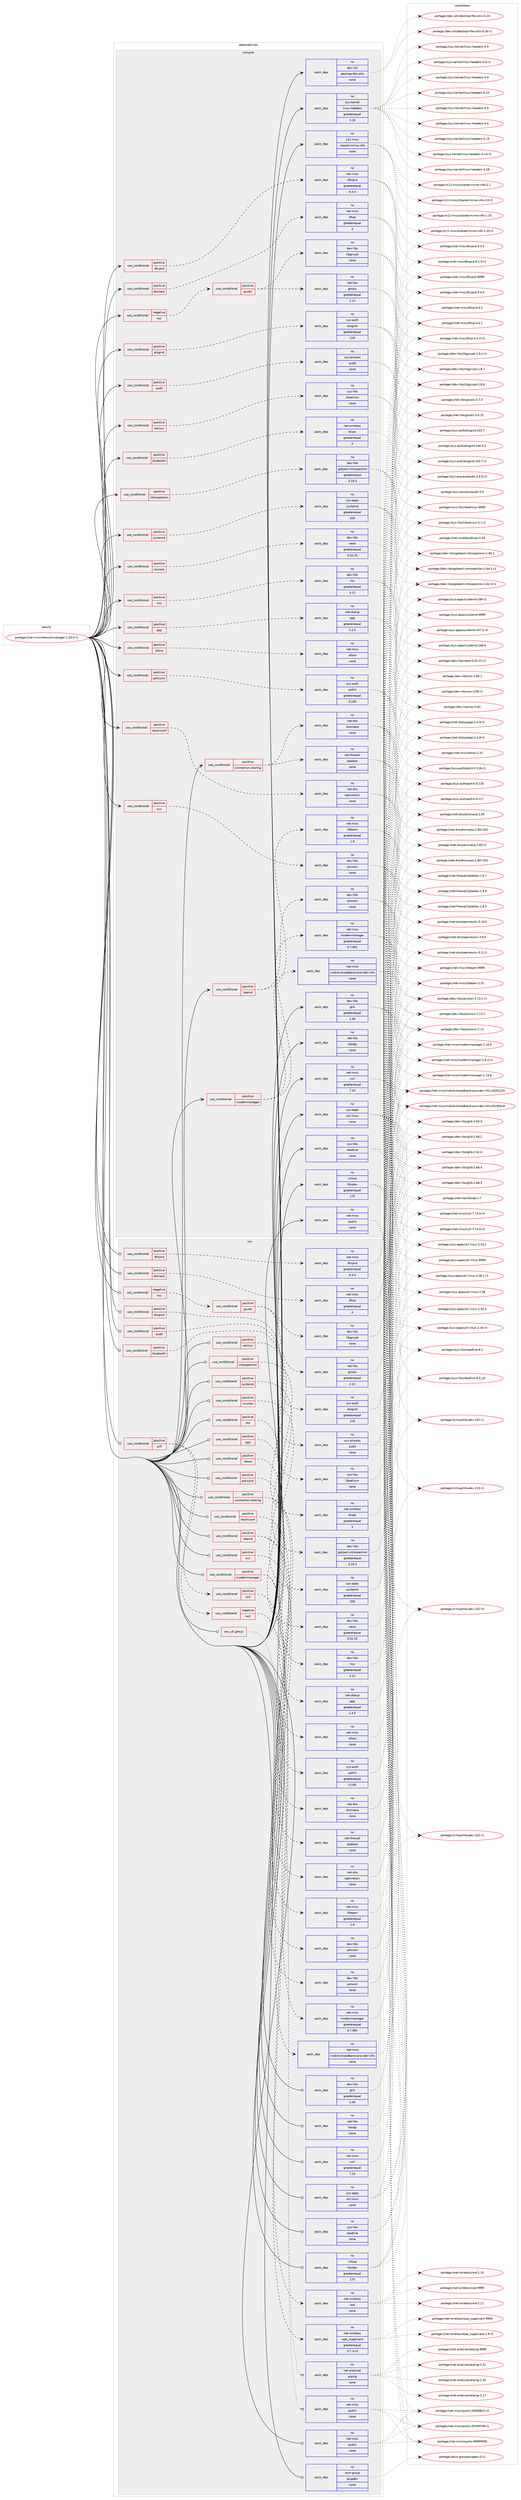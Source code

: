 digraph prolog {

# *************
# Graph options
# *************

newrank=true;
concentrate=true;
compound=true;
graph [rankdir=LR,fontname=Helvetica,fontsize=10,ranksep=1.5];#, ranksep=2.5, nodesep=0.2];
edge  [arrowhead=vee];
node  [fontname=Helvetica,fontsize=10];

# **********
# The ebuild
# **********

subgraph cluster_leftcol {
color=gray;
rank=same;
label=<<i>ebuild</i>>;
id [label="portage://net-misc/networkmanager-1.28.0-r1", color=red, width=4, href="../net-misc/networkmanager-1.28.0-r1.svg"];
}

# ****************
# The dependencies
# ****************

subgraph cluster_midcol {
color=gray;
label=<<i>dependencies</i>>;
subgraph cluster_compile {
fillcolor="#eeeeee";
style=filled;
label=<<i>compile</i>>;
subgraph cond7377 {
dependency24245 [label=<<TABLE BORDER="0" CELLBORDER="1" CELLSPACING="0" CELLPADDING="4"><TR><TD ROWSPAN="3" CELLPADDING="10">use_conditional</TD></TR><TR><TD>negative</TD></TR><TR><TD>nss</TD></TR></TABLE>>, shape=none, color=red];
subgraph cond7378 {
dependency24246 [label=<<TABLE BORDER="0" CELLBORDER="1" CELLSPACING="0" CELLPADDING="4"><TR><TD ROWSPAN="3" CELLPADDING="10">use_conditional</TD></TR><TR><TD>positive</TD></TR><TR><TD>gnutls</TD></TR></TABLE>>, shape=none, color=red];
subgraph pack16669 {
dependency24247 [label=<<TABLE BORDER="0" CELLBORDER="1" CELLSPACING="0" CELLPADDING="4" WIDTH="220"><TR><TD ROWSPAN="6" CELLPADDING="30">pack_dep</TD></TR><TR><TD WIDTH="110">no</TD></TR><TR><TD>dev-libs</TD></TR><TR><TD>libgcrypt</TD></TR><TR><TD>none</TD></TR><TR><TD></TD></TR></TABLE>>, shape=none, color=blue];
}
dependency24246:e -> dependency24247:w [weight=20,style="dashed",arrowhead="vee"];
subgraph pack16670 {
dependency24248 [label=<<TABLE BORDER="0" CELLBORDER="1" CELLSPACING="0" CELLPADDING="4" WIDTH="220"><TR><TD ROWSPAN="6" CELLPADDING="30">pack_dep</TD></TR><TR><TD WIDTH="110">no</TD></TR><TR><TD>net-libs</TD></TR><TR><TD>gnutls</TD></TR><TR><TD>greaterequal</TD></TR><TR><TD>2.12</TD></TR></TABLE>>, shape=none, color=blue];
}
dependency24246:e -> dependency24248:w [weight=20,style="dashed",arrowhead="vee"];
}
dependency24245:e -> dependency24246:w [weight=20,style="dashed",arrowhead="vee"];
}
id:e -> dependency24245:w [weight=20,style="solid",arrowhead="vee"];
subgraph cond7379 {
dependency24249 [label=<<TABLE BORDER="0" CELLBORDER="1" CELLSPACING="0" CELLPADDING="4"><TR><TD ROWSPAN="3" CELLPADDING="10">use_conditional</TD></TR><TR><TD>positive</TD></TR><TR><TD>audit</TD></TR></TABLE>>, shape=none, color=red];
subgraph pack16671 {
dependency24250 [label=<<TABLE BORDER="0" CELLBORDER="1" CELLSPACING="0" CELLPADDING="4" WIDTH="220"><TR><TD ROWSPAN="6" CELLPADDING="30">pack_dep</TD></TR><TR><TD WIDTH="110">no</TD></TR><TR><TD>sys-process</TD></TR><TR><TD>audit</TD></TR><TR><TD>none</TD></TR><TR><TD></TD></TR></TABLE>>, shape=none, color=blue];
}
dependency24249:e -> dependency24250:w [weight=20,style="dashed",arrowhead="vee"];
}
id:e -> dependency24249:w [weight=20,style="solid",arrowhead="vee"];
subgraph cond7380 {
dependency24251 [label=<<TABLE BORDER="0" CELLBORDER="1" CELLSPACING="0" CELLPADDING="4"><TR><TD ROWSPAN="3" CELLPADDING="10">use_conditional</TD></TR><TR><TD>positive</TD></TR><TR><TD>bluetooth</TD></TR></TABLE>>, shape=none, color=red];
subgraph pack16672 {
dependency24252 [label=<<TABLE BORDER="0" CELLBORDER="1" CELLSPACING="0" CELLPADDING="4" WIDTH="220"><TR><TD ROWSPAN="6" CELLPADDING="30">pack_dep</TD></TR><TR><TD WIDTH="110">no</TD></TR><TR><TD>net-wireless</TD></TR><TR><TD>bluez</TD></TR><TR><TD>greaterequal</TD></TR><TR><TD>5</TD></TR></TABLE>>, shape=none, color=blue];
}
dependency24251:e -> dependency24252:w [weight=20,style="dashed",arrowhead="vee"];
}
id:e -> dependency24251:w [weight=20,style="solid",arrowhead="vee"];
subgraph cond7381 {
dependency24253 [label=<<TABLE BORDER="0" CELLBORDER="1" CELLSPACING="0" CELLPADDING="4"><TR><TD ROWSPAN="3" CELLPADDING="10">use_conditional</TD></TR><TR><TD>positive</TD></TR><TR><TD>connection-sharing</TD></TR></TABLE>>, shape=none, color=red];
subgraph pack16673 {
dependency24254 [label=<<TABLE BORDER="0" CELLBORDER="1" CELLSPACING="0" CELLPADDING="4" WIDTH="220"><TR><TD ROWSPAN="6" CELLPADDING="30">pack_dep</TD></TR><TR><TD WIDTH="110">no</TD></TR><TR><TD>net-dns</TD></TR><TR><TD>dnsmasq</TD></TR><TR><TD>none</TD></TR><TR><TD></TD></TR></TABLE>>, shape=none, color=blue];
}
dependency24253:e -> dependency24254:w [weight=20,style="dashed",arrowhead="vee"];
subgraph pack16674 {
dependency24255 [label=<<TABLE BORDER="0" CELLBORDER="1" CELLSPACING="0" CELLPADDING="4" WIDTH="220"><TR><TD ROWSPAN="6" CELLPADDING="30">pack_dep</TD></TR><TR><TD WIDTH="110">no</TD></TR><TR><TD>net-firewall</TD></TR><TR><TD>iptables</TD></TR><TR><TD>none</TD></TR><TR><TD></TD></TR></TABLE>>, shape=none, color=blue];
}
dependency24253:e -> dependency24255:w [weight=20,style="dashed",arrowhead="vee"];
}
id:e -> dependency24253:w [weight=20,style="solid",arrowhead="vee"];
subgraph cond7382 {
dependency24256 [label=<<TABLE BORDER="0" CELLBORDER="1" CELLSPACING="0" CELLPADDING="4"><TR><TD ROWSPAN="3" CELLPADDING="10">use_conditional</TD></TR><TR><TD>positive</TD></TR><TR><TD>dhclient</TD></TR></TABLE>>, shape=none, color=red];
subgraph pack16675 {
dependency24257 [label=<<TABLE BORDER="0" CELLBORDER="1" CELLSPACING="0" CELLPADDING="4" WIDTH="220"><TR><TD ROWSPAN="6" CELLPADDING="30">pack_dep</TD></TR><TR><TD WIDTH="110">no</TD></TR><TR><TD>net-misc</TD></TR><TR><TD>dhcp</TD></TR><TR><TD>greaterequal</TD></TR><TR><TD>4</TD></TR></TABLE>>, shape=none, color=blue];
}
dependency24256:e -> dependency24257:w [weight=20,style="dashed",arrowhead="vee"];
}
id:e -> dependency24256:w [weight=20,style="solid",arrowhead="vee"];
subgraph cond7383 {
dependency24258 [label=<<TABLE BORDER="0" CELLBORDER="1" CELLSPACING="0" CELLPADDING="4"><TR><TD ROWSPAN="3" CELLPADDING="10">use_conditional</TD></TR><TR><TD>positive</TD></TR><TR><TD>dhcpcd</TD></TR></TABLE>>, shape=none, color=red];
subgraph pack16676 {
dependency24259 [label=<<TABLE BORDER="0" CELLBORDER="1" CELLSPACING="0" CELLPADDING="4" WIDTH="220"><TR><TD ROWSPAN="6" CELLPADDING="30">pack_dep</TD></TR><TR><TD WIDTH="110">no</TD></TR><TR><TD>net-misc</TD></TR><TR><TD>dhcpcd</TD></TR><TR><TD>greaterequal</TD></TR><TR><TD>9.3.3</TD></TR></TABLE>>, shape=none, color=blue];
}
dependency24258:e -> dependency24259:w [weight=20,style="dashed",arrowhead="vee"];
}
id:e -> dependency24258:w [weight=20,style="solid",arrowhead="vee"];
subgraph cond7384 {
dependency24260 [label=<<TABLE BORDER="0" CELLBORDER="1" CELLSPACING="0" CELLPADDING="4"><TR><TD ROWSPAN="3" CELLPADDING="10">use_conditional</TD></TR><TR><TD>positive</TD></TR><TR><TD>elogind</TD></TR></TABLE>>, shape=none, color=red];
subgraph pack16677 {
dependency24261 [label=<<TABLE BORDER="0" CELLBORDER="1" CELLSPACING="0" CELLPADDING="4" WIDTH="220"><TR><TD ROWSPAN="6" CELLPADDING="30">pack_dep</TD></TR><TR><TD WIDTH="110">no</TD></TR><TR><TD>sys-auth</TD></TR><TR><TD>elogind</TD></TR><TR><TD>greaterequal</TD></TR><TR><TD>219</TD></TR></TABLE>>, shape=none, color=blue];
}
dependency24260:e -> dependency24261:w [weight=20,style="dashed",arrowhead="vee"];
}
id:e -> dependency24260:w [weight=20,style="solid",arrowhead="vee"];
subgraph cond7385 {
dependency24262 [label=<<TABLE BORDER="0" CELLBORDER="1" CELLSPACING="0" CELLPADDING="4"><TR><TD ROWSPAN="3" CELLPADDING="10">use_conditional</TD></TR><TR><TD>positive</TD></TR><TR><TD>introspection</TD></TR></TABLE>>, shape=none, color=red];
subgraph pack16678 {
dependency24263 [label=<<TABLE BORDER="0" CELLBORDER="1" CELLSPACING="0" CELLPADDING="4" WIDTH="220"><TR><TD ROWSPAN="6" CELLPADDING="30">pack_dep</TD></TR><TR><TD WIDTH="110">no</TD></TR><TR><TD>dev-libs</TD></TR><TR><TD>gobject-introspection</TD></TR><TR><TD>greaterequal</TD></TR><TR><TD>0.10.3</TD></TR></TABLE>>, shape=none, color=blue];
}
dependency24262:e -> dependency24263:w [weight=20,style="dashed",arrowhead="vee"];
}
id:e -> dependency24262:w [weight=20,style="solid",arrowhead="vee"];
subgraph cond7386 {
dependency24264 [label=<<TABLE BORDER="0" CELLBORDER="1" CELLSPACING="0" CELLPADDING="4"><TR><TD ROWSPAN="3" CELLPADDING="10">use_conditional</TD></TR><TR><TD>positive</TD></TR><TR><TD>modemmanager</TD></TR></TABLE>>, shape=none, color=red];
subgraph pack16679 {
dependency24265 [label=<<TABLE BORDER="0" CELLBORDER="1" CELLSPACING="0" CELLPADDING="4" WIDTH="220"><TR><TD ROWSPAN="6" CELLPADDING="30">pack_dep</TD></TR><TR><TD WIDTH="110">no</TD></TR><TR><TD>net-misc</TD></TR><TR><TD>modemmanager</TD></TR><TR><TD>greaterequal</TD></TR><TR><TD>0.7.991</TD></TR></TABLE>>, shape=none, color=blue];
}
dependency24264:e -> dependency24265:w [weight=20,style="dashed",arrowhead="vee"];
subgraph pack16680 {
dependency24266 [label=<<TABLE BORDER="0" CELLBORDER="1" CELLSPACING="0" CELLPADDING="4" WIDTH="220"><TR><TD ROWSPAN="6" CELLPADDING="30">pack_dep</TD></TR><TR><TD WIDTH="110">no</TD></TR><TR><TD>net-misc</TD></TR><TR><TD>mobile-broadband-provider-info</TD></TR><TR><TD>none</TD></TR><TR><TD></TD></TR></TABLE>>, shape=none, color=blue];
}
dependency24264:e -> dependency24266:w [weight=20,style="dashed",arrowhead="vee"];
}
id:e -> dependency24264:w [weight=20,style="solid",arrowhead="vee"];
subgraph cond7387 {
dependency24267 [label=<<TABLE BORDER="0" CELLBORDER="1" CELLSPACING="0" CELLPADDING="4"><TR><TD ROWSPAN="3" CELLPADDING="10">use_conditional</TD></TR><TR><TD>positive</TD></TR><TR><TD>ncurses</TD></TR></TABLE>>, shape=none, color=red];
subgraph pack16681 {
dependency24268 [label=<<TABLE BORDER="0" CELLBORDER="1" CELLSPACING="0" CELLPADDING="4" WIDTH="220"><TR><TD ROWSPAN="6" CELLPADDING="30">pack_dep</TD></TR><TR><TD WIDTH="110">no</TD></TR><TR><TD>dev-libs</TD></TR><TR><TD>newt</TD></TR><TR><TD>greaterequal</TD></TR><TR><TD>0.52.15</TD></TR></TABLE>>, shape=none, color=blue];
}
dependency24267:e -> dependency24268:w [weight=20,style="dashed",arrowhead="vee"];
}
id:e -> dependency24267:w [weight=20,style="solid",arrowhead="vee"];
subgraph cond7388 {
dependency24269 [label=<<TABLE BORDER="0" CELLBORDER="1" CELLSPACING="0" CELLPADDING="4"><TR><TD ROWSPAN="3" CELLPADDING="10">use_conditional</TD></TR><TR><TD>positive</TD></TR><TR><TD>nss</TD></TR></TABLE>>, shape=none, color=red];
subgraph pack16682 {
dependency24270 [label=<<TABLE BORDER="0" CELLBORDER="1" CELLSPACING="0" CELLPADDING="4" WIDTH="220"><TR><TD ROWSPAN="6" CELLPADDING="30">pack_dep</TD></TR><TR><TD WIDTH="110">no</TD></TR><TR><TD>dev-libs</TD></TR><TR><TD>nss</TD></TR><TR><TD>greaterequal</TD></TR><TR><TD>3.11</TD></TR></TABLE>>, shape=none, color=blue];
}
dependency24269:e -> dependency24270:w [weight=20,style="dashed",arrowhead="vee"];
}
id:e -> dependency24269:w [weight=20,style="solid",arrowhead="vee"];
subgraph cond7389 {
dependency24271 [label=<<TABLE BORDER="0" CELLBORDER="1" CELLSPACING="0" CELLPADDING="4"><TR><TD ROWSPAN="3" CELLPADDING="10">use_conditional</TD></TR><TR><TD>positive</TD></TR><TR><TD>ofono</TD></TR></TABLE>>, shape=none, color=red];
subgraph pack16683 {
dependency24272 [label=<<TABLE BORDER="0" CELLBORDER="1" CELLSPACING="0" CELLPADDING="4" WIDTH="220"><TR><TD ROWSPAN="6" CELLPADDING="30">pack_dep</TD></TR><TR><TD WIDTH="110">no</TD></TR><TR><TD>net-misc</TD></TR><TR><TD>ofono</TD></TR><TR><TD>none</TD></TR><TR><TD></TD></TR></TABLE>>, shape=none, color=blue];
}
dependency24271:e -> dependency24272:w [weight=20,style="dashed",arrowhead="vee"];
}
id:e -> dependency24271:w [weight=20,style="solid",arrowhead="vee"];
subgraph cond7390 {
dependency24273 [label=<<TABLE BORDER="0" CELLBORDER="1" CELLSPACING="0" CELLPADDING="4"><TR><TD ROWSPAN="3" CELLPADDING="10">use_conditional</TD></TR><TR><TD>positive</TD></TR><TR><TD>ovs</TD></TR></TABLE>>, shape=none, color=red];
subgraph pack16684 {
dependency24274 [label=<<TABLE BORDER="0" CELLBORDER="1" CELLSPACING="0" CELLPADDING="4" WIDTH="220"><TR><TD ROWSPAN="6" CELLPADDING="30">pack_dep</TD></TR><TR><TD WIDTH="110">no</TD></TR><TR><TD>dev-libs</TD></TR><TR><TD>jansson</TD></TR><TR><TD>none</TD></TR><TR><TD></TD></TR></TABLE>>, shape=none, color=blue];
}
dependency24273:e -> dependency24274:w [weight=20,style="dashed",arrowhead="vee"];
}
id:e -> dependency24273:w [weight=20,style="solid",arrowhead="vee"];
subgraph cond7391 {
dependency24275 [label=<<TABLE BORDER="0" CELLBORDER="1" CELLSPACING="0" CELLPADDING="4"><TR><TD ROWSPAN="3" CELLPADDING="10">use_conditional</TD></TR><TR><TD>positive</TD></TR><TR><TD>policykit</TD></TR></TABLE>>, shape=none, color=red];
subgraph pack16685 {
dependency24276 [label=<<TABLE BORDER="0" CELLBORDER="1" CELLSPACING="0" CELLPADDING="4" WIDTH="220"><TR><TD ROWSPAN="6" CELLPADDING="30">pack_dep</TD></TR><TR><TD WIDTH="110">no</TD></TR><TR><TD>sys-auth</TD></TR><TR><TD>polkit</TD></TR><TR><TD>greaterequal</TD></TR><TR><TD>0.106</TD></TR></TABLE>>, shape=none, color=blue];
}
dependency24275:e -> dependency24276:w [weight=20,style="dashed",arrowhead="vee"];
}
id:e -> dependency24275:w [weight=20,style="solid",arrowhead="vee"];
subgraph cond7392 {
dependency24277 [label=<<TABLE BORDER="0" CELLBORDER="1" CELLSPACING="0" CELLPADDING="4"><TR><TD ROWSPAN="3" CELLPADDING="10">use_conditional</TD></TR><TR><TD>positive</TD></TR><TR><TD>ppp</TD></TR></TABLE>>, shape=none, color=red];
subgraph pack16686 {
dependency24278 [label=<<TABLE BORDER="0" CELLBORDER="1" CELLSPACING="0" CELLPADDING="4" WIDTH="220"><TR><TD ROWSPAN="6" CELLPADDING="30">pack_dep</TD></TR><TR><TD WIDTH="110">no</TD></TR><TR><TD>net-dialup</TD></TR><TR><TD>ppp</TD></TR><TR><TD>greaterequal</TD></TR><TR><TD>2.4.5</TD></TR></TABLE>>, shape=none, color=blue];
}
dependency24277:e -> dependency24278:w [weight=20,style="dashed",arrowhead="vee"];
}
id:e -> dependency24277:w [weight=20,style="solid",arrowhead="vee"];
subgraph cond7393 {
dependency24279 [label=<<TABLE BORDER="0" CELLBORDER="1" CELLSPACING="0" CELLPADDING="4"><TR><TD ROWSPAN="3" CELLPADDING="10">use_conditional</TD></TR><TR><TD>positive</TD></TR><TR><TD>resolvconf</TD></TR></TABLE>>, shape=none, color=red];
subgraph pack16687 {
dependency24280 [label=<<TABLE BORDER="0" CELLBORDER="1" CELLSPACING="0" CELLPADDING="4" WIDTH="220"><TR><TD ROWSPAN="6" CELLPADDING="30">pack_dep</TD></TR><TR><TD WIDTH="110">no</TD></TR><TR><TD>net-dns</TD></TR><TR><TD>openresolv</TD></TR><TR><TD>none</TD></TR><TR><TD></TD></TR></TABLE>>, shape=none, color=blue];
}
dependency24279:e -> dependency24280:w [weight=20,style="dashed",arrowhead="vee"];
}
id:e -> dependency24279:w [weight=20,style="solid",arrowhead="vee"];
subgraph cond7394 {
dependency24281 [label=<<TABLE BORDER="0" CELLBORDER="1" CELLSPACING="0" CELLPADDING="4"><TR><TD ROWSPAN="3" CELLPADDING="10">use_conditional</TD></TR><TR><TD>positive</TD></TR><TR><TD>selinux</TD></TR></TABLE>>, shape=none, color=red];
subgraph pack16688 {
dependency24282 [label=<<TABLE BORDER="0" CELLBORDER="1" CELLSPACING="0" CELLPADDING="4" WIDTH="220"><TR><TD ROWSPAN="6" CELLPADDING="30">pack_dep</TD></TR><TR><TD WIDTH="110">no</TD></TR><TR><TD>sys-libs</TD></TR><TR><TD>libselinux</TD></TR><TR><TD>none</TD></TR><TR><TD></TD></TR></TABLE>>, shape=none, color=blue];
}
dependency24281:e -> dependency24282:w [weight=20,style="dashed",arrowhead="vee"];
}
id:e -> dependency24281:w [weight=20,style="solid",arrowhead="vee"];
subgraph cond7395 {
dependency24283 [label=<<TABLE BORDER="0" CELLBORDER="1" CELLSPACING="0" CELLPADDING="4"><TR><TD ROWSPAN="3" CELLPADDING="10">use_conditional</TD></TR><TR><TD>positive</TD></TR><TR><TD>systemd</TD></TR></TABLE>>, shape=none, color=red];
subgraph pack16689 {
dependency24284 [label=<<TABLE BORDER="0" CELLBORDER="1" CELLSPACING="0" CELLPADDING="4" WIDTH="220"><TR><TD ROWSPAN="6" CELLPADDING="30">pack_dep</TD></TR><TR><TD WIDTH="110">no</TD></TR><TR><TD>sys-apps</TD></TR><TR><TD>systemd</TD></TR><TR><TD>greaterequal</TD></TR><TR><TD>209</TD></TR></TABLE>>, shape=none, color=blue];
}
dependency24283:e -> dependency24284:w [weight=20,style="dashed",arrowhead="vee"];
}
id:e -> dependency24283:w [weight=20,style="solid",arrowhead="vee"];
subgraph cond7396 {
dependency24285 [label=<<TABLE BORDER="0" CELLBORDER="1" CELLSPACING="0" CELLPADDING="4"><TR><TD ROWSPAN="3" CELLPADDING="10">use_conditional</TD></TR><TR><TD>positive</TD></TR><TR><TD>teamd</TD></TR></TABLE>>, shape=none, color=red];
subgraph pack16690 {
dependency24286 [label=<<TABLE BORDER="0" CELLBORDER="1" CELLSPACING="0" CELLPADDING="4" WIDTH="220"><TR><TD ROWSPAN="6" CELLPADDING="30">pack_dep</TD></TR><TR><TD WIDTH="110">no</TD></TR><TR><TD>dev-libs</TD></TR><TR><TD>jansson</TD></TR><TR><TD>none</TD></TR><TR><TD></TD></TR></TABLE>>, shape=none, color=blue];
}
dependency24285:e -> dependency24286:w [weight=20,style="dashed",arrowhead="vee"];
subgraph pack16691 {
dependency24287 [label=<<TABLE BORDER="0" CELLBORDER="1" CELLSPACING="0" CELLPADDING="4" WIDTH="220"><TR><TD ROWSPAN="6" CELLPADDING="30">pack_dep</TD></TR><TR><TD WIDTH="110">no</TD></TR><TR><TD>net-misc</TD></TR><TR><TD>libteam</TD></TR><TR><TD>greaterequal</TD></TR><TR><TD>1.9</TD></TR></TABLE>>, shape=none, color=blue];
}
dependency24285:e -> dependency24287:w [weight=20,style="dashed",arrowhead="vee"];
}
id:e -> dependency24285:w [weight=20,style="solid",arrowhead="vee"];
subgraph pack16692 {
dependency24288 [label=<<TABLE BORDER="0" CELLBORDER="1" CELLSPACING="0" CELLPADDING="4" WIDTH="220"><TR><TD ROWSPAN="6" CELLPADDING="30">pack_dep</TD></TR><TR><TD WIDTH="110">no</TD></TR><TR><TD>dev-libs</TD></TR><TR><TD>glib</TD></TR><TR><TD>greaterequal</TD></TR><TR><TD>2.40</TD></TR></TABLE>>, shape=none, color=blue];
}
id:e -> dependency24288:w [weight=20,style="solid",arrowhead="vee"];
subgraph pack16693 {
dependency24289 [label=<<TABLE BORDER="0" CELLBORDER="1" CELLSPACING="0" CELLPADDING="4" WIDTH="220"><TR><TD ROWSPAN="6" CELLPADDING="30">pack_dep</TD></TR><TR><TD WIDTH="110">no</TD></TR><TR><TD>dev-util</TD></TR><TR><TD>desktop-file-utils</TD></TR><TR><TD>none</TD></TR><TR><TD></TD></TR></TABLE>>, shape=none, color=blue];
}
id:e -> dependency24289:w [weight=20,style="solid",arrowhead="vee"];
subgraph pack16694 {
dependency24290 [label=<<TABLE BORDER="0" CELLBORDER="1" CELLSPACING="0" CELLPADDING="4" WIDTH="220"><TR><TD ROWSPAN="6" CELLPADDING="30">pack_dep</TD></TR><TR><TD WIDTH="110">no</TD></TR><TR><TD>net-libs</TD></TR><TR><TD>libndp</TD></TR><TR><TD>none</TD></TR><TR><TD></TD></TR></TABLE>>, shape=none, color=blue];
}
id:e -> dependency24290:w [weight=20,style="solid",arrowhead="vee"];
subgraph pack16695 {
dependency24291 [label=<<TABLE BORDER="0" CELLBORDER="1" CELLSPACING="0" CELLPADDING="4" WIDTH="220"><TR><TD ROWSPAN="6" CELLPADDING="30">pack_dep</TD></TR><TR><TD WIDTH="110">no</TD></TR><TR><TD>net-misc</TD></TR><TR><TD>curl</TD></TR><TR><TD>greaterequal</TD></TR><TR><TD>7.24</TD></TR></TABLE>>, shape=none, color=blue];
}
id:e -> dependency24291:w [weight=20,style="solid",arrowhead="vee"];
subgraph pack16696 {
dependency24292 [label=<<TABLE BORDER="0" CELLBORDER="1" CELLSPACING="0" CELLPADDING="4" WIDTH="220"><TR><TD ROWSPAN="6" CELLPADDING="30">pack_dep</TD></TR><TR><TD WIDTH="110">no</TD></TR><TR><TD>net-misc</TD></TR><TR><TD>iputils</TD></TR><TR><TD>none</TD></TR><TR><TD></TD></TR></TABLE>>, shape=none, color=blue];
}
id:e -> dependency24292:w [weight=20,style="solid",arrowhead="vee"];
subgraph pack16697 {
dependency24293 [label=<<TABLE BORDER="0" CELLBORDER="1" CELLSPACING="0" CELLPADDING="4" WIDTH="220"><TR><TD ROWSPAN="6" CELLPADDING="30">pack_dep</TD></TR><TR><TD WIDTH="110">no</TD></TR><TR><TD>sys-apps</TD></TR><TR><TD>util-linux</TD></TR><TR><TD>none</TD></TR><TR><TD></TD></TR></TABLE>>, shape=none, color=blue];
}
id:e -> dependency24293:w [weight=20,style="solid",arrowhead="vee"];
subgraph pack16698 {
dependency24294 [label=<<TABLE BORDER="0" CELLBORDER="1" CELLSPACING="0" CELLPADDING="4" WIDTH="220"><TR><TD ROWSPAN="6" CELLPADDING="30">pack_dep</TD></TR><TR><TD WIDTH="110">no</TD></TR><TR><TD>sys-kernel</TD></TR><TR><TD>linux-headers</TD></TR><TR><TD>greaterequal</TD></TR><TR><TD>3.18</TD></TR></TABLE>>, shape=none, color=blue];
}
id:e -> dependency24294:w [weight=20,style="solid",arrowhead="vee"];
subgraph pack16699 {
dependency24295 [label=<<TABLE BORDER="0" CELLBORDER="1" CELLSPACING="0" CELLPADDING="4" WIDTH="220"><TR><TD ROWSPAN="6" CELLPADDING="30">pack_dep</TD></TR><TR><TD WIDTH="110">no</TD></TR><TR><TD>sys-libs</TD></TR><TR><TD>readline</TD></TR><TR><TD>none</TD></TR><TR><TD></TD></TR></TABLE>>, shape=none, color=blue];
}
id:e -> dependency24295:w [weight=20,style="solid",arrowhead="vee"];
subgraph pack16700 {
dependency24296 [label=<<TABLE BORDER="0" CELLBORDER="1" CELLSPACING="0" CELLPADDING="4" WIDTH="220"><TR><TD ROWSPAN="6" CELLPADDING="30">pack_dep</TD></TR><TR><TD WIDTH="110">no</TD></TR><TR><TD>virtual</TD></TR><TR><TD>libudev</TD></TR><TR><TD>greaterequal</TD></TR><TR><TD>175</TD></TR></TABLE>>, shape=none, color=blue];
}
id:e -> dependency24296:w [weight=20,style="solid",arrowhead="vee"];
subgraph pack16701 {
dependency24297 [label=<<TABLE BORDER="0" CELLBORDER="1" CELLSPACING="0" CELLPADDING="4" WIDTH="220"><TR><TD ROWSPAN="6" CELLPADDING="30">pack_dep</TD></TR><TR><TD WIDTH="110">no</TD></TR><TR><TD>x11-misc</TD></TR><TR><TD>shared-mime-info</TD></TR><TR><TD>none</TD></TR><TR><TD></TD></TR></TABLE>>, shape=none, color=blue];
}
id:e -> dependency24297:w [weight=20,style="solid",arrowhead="vee"];
}
subgraph cluster_compileandrun {
fillcolor="#eeeeee";
style=filled;
label=<<i>compile and run</i>>;
}
subgraph cluster_run {
fillcolor="#eeeeee";
style=filled;
label=<<i>run</i>>;
subgraph any174 {
dependency24298 [label=<<TABLE BORDER="0" CELLBORDER="1" CELLSPACING="0" CELLPADDING="4"><TR><TD CELLPADDING="10">any_of_group</TD></TR></TABLE>>, shape=none, color=red];subgraph pack16702 {
dependency24299 [label=<<TABLE BORDER="0" CELLBORDER="1" CELLSPACING="0" CELLPADDING="4" WIDTH="220"><TR><TD ROWSPAN="6" CELLPADDING="30">pack_dep</TD></TR><TR><TD WIDTH="110">no</TD></TR><TR><TD>net-misc</TD></TR><TR><TD>iputils</TD></TR><TR><TD>none</TD></TR><TR><TD></TD></TR></TABLE>>, shape=none, color=blue];
}
dependency24298:e -> dependency24299:w [weight=20,style="dotted",arrowhead="oinv"];
subgraph pack16703 {
dependency24300 [label=<<TABLE BORDER="0" CELLBORDER="1" CELLSPACING="0" CELLPADDING="4" WIDTH="220"><TR><TD ROWSPAN="6" CELLPADDING="30">pack_dep</TD></TR><TR><TD WIDTH="110">no</TD></TR><TR><TD>net-analyzer</TD></TR><TR><TD>arping</TD></TR><TR><TD>none</TD></TR><TR><TD></TD></TR></TABLE>>, shape=none, color=blue];
}
dependency24298:e -> dependency24300:w [weight=20,style="dotted",arrowhead="oinv"];
}
id:e -> dependency24298:w [weight=20,style="solid",arrowhead="odot"];
subgraph cond7397 {
dependency24301 [label=<<TABLE BORDER="0" CELLBORDER="1" CELLSPACING="0" CELLPADDING="4"><TR><TD ROWSPAN="3" CELLPADDING="10">use_conditional</TD></TR><TR><TD>negative</TD></TR><TR><TD>nss</TD></TR></TABLE>>, shape=none, color=red];
subgraph cond7398 {
dependency24302 [label=<<TABLE BORDER="0" CELLBORDER="1" CELLSPACING="0" CELLPADDING="4"><TR><TD ROWSPAN="3" CELLPADDING="10">use_conditional</TD></TR><TR><TD>positive</TD></TR><TR><TD>gnutls</TD></TR></TABLE>>, shape=none, color=red];
subgraph pack16704 {
dependency24303 [label=<<TABLE BORDER="0" CELLBORDER="1" CELLSPACING="0" CELLPADDING="4" WIDTH="220"><TR><TD ROWSPAN="6" CELLPADDING="30">pack_dep</TD></TR><TR><TD WIDTH="110">no</TD></TR><TR><TD>dev-libs</TD></TR><TR><TD>libgcrypt</TD></TR><TR><TD>none</TD></TR><TR><TD></TD></TR></TABLE>>, shape=none, color=blue];
}
dependency24302:e -> dependency24303:w [weight=20,style="dashed",arrowhead="vee"];
subgraph pack16705 {
dependency24304 [label=<<TABLE BORDER="0" CELLBORDER="1" CELLSPACING="0" CELLPADDING="4" WIDTH="220"><TR><TD ROWSPAN="6" CELLPADDING="30">pack_dep</TD></TR><TR><TD WIDTH="110">no</TD></TR><TR><TD>net-libs</TD></TR><TR><TD>gnutls</TD></TR><TR><TD>greaterequal</TD></TR><TR><TD>2.12</TD></TR></TABLE>>, shape=none, color=blue];
}
dependency24302:e -> dependency24304:w [weight=20,style="dashed",arrowhead="vee"];
}
dependency24301:e -> dependency24302:w [weight=20,style="dashed",arrowhead="vee"];
}
id:e -> dependency24301:w [weight=20,style="solid",arrowhead="odot"];
subgraph cond7399 {
dependency24305 [label=<<TABLE BORDER="0" CELLBORDER="1" CELLSPACING="0" CELLPADDING="4"><TR><TD ROWSPAN="3" CELLPADDING="10">use_conditional</TD></TR><TR><TD>positive</TD></TR><TR><TD>audit</TD></TR></TABLE>>, shape=none, color=red];
subgraph pack16706 {
dependency24306 [label=<<TABLE BORDER="0" CELLBORDER="1" CELLSPACING="0" CELLPADDING="4" WIDTH="220"><TR><TD ROWSPAN="6" CELLPADDING="30">pack_dep</TD></TR><TR><TD WIDTH="110">no</TD></TR><TR><TD>sys-process</TD></TR><TR><TD>audit</TD></TR><TR><TD>none</TD></TR><TR><TD></TD></TR></TABLE>>, shape=none, color=blue];
}
dependency24305:e -> dependency24306:w [weight=20,style="dashed",arrowhead="vee"];
}
id:e -> dependency24305:w [weight=20,style="solid",arrowhead="odot"];
subgraph cond7400 {
dependency24307 [label=<<TABLE BORDER="0" CELLBORDER="1" CELLSPACING="0" CELLPADDING="4"><TR><TD ROWSPAN="3" CELLPADDING="10">use_conditional</TD></TR><TR><TD>positive</TD></TR><TR><TD>bluetooth</TD></TR></TABLE>>, shape=none, color=red];
subgraph pack16707 {
dependency24308 [label=<<TABLE BORDER="0" CELLBORDER="1" CELLSPACING="0" CELLPADDING="4" WIDTH="220"><TR><TD ROWSPAN="6" CELLPADDING="30">pack_dep</TD></TR><TR><TD WIDTH="110">no</TD></TR><TR><TD>net-wireless</TD></TR><TR><TD>bluez</TD></TR><TR><TD>greaterequal</TD></TR><TR><TD>5</TD></TR></TABLE>>, shape=none, color=blue];
}
dependency24307:e -> dependency24308:w [weight=20,style="dashed",arrowhead="vee"];
}
id:e -> dependency24307:w [weight=20,style="solid",arrowhead="odot"];
subgraph cond7401 {
dependency24309 [label=<<TABLE BORDER="0" CELLBORDER="1" CELLSPACING="0" CELLPADDING="4"><TR><TD ROWSPAN="3" CELLPADDING="10">use_conditional</TD></TR><TR><TD>positive</TD></TR><TR><TD>connection-sharing</TD></TR></TABLE>>, shape=none, color=red];
subgraph pack16708 {
dependency24310 [label=<<TABLE BORDER="0" CELLBORDER="1" CELLSPACING="0" CELLPADDING="4" WIDTH="220"><TR><TD ROWSPAN="6" CELLPADDING="30">pack_dep</TD></TR><TR><TD WIDTH="110">no</TD></TR><TR><TD>net-dns</TD></TR><TR><TD>dnsmasq</TD></TR><TR><TD>none</TD></TR><TR><TD></TD></TR></TABLE>>, shape=none, color=blue];
}
dependency24309:e -> dependency24310:w [weight=20,style="dashed",arrowhead="vee"];
subgraph pack16709 {
dependency24311 [label=<<TABLE BORDER="0" CELLBORDER="1" CELLSPACING="0" CELLPADDING="4" WIDTH="220"><TR><TD ROWSPAN="6" CELLPADDING="30">pack_dep</TD></TR><TR><TD WIDTH="110">no</TD></TR><TR><TD>net-firewall</TD></TR><TR><TD>iptables</TD></TR><TR><TD>none</TD></TR><TR><TD></TD></TR></TABLE>>, shape=none, color=blue];
}
dependency24309:e -> dependency24311:w [weight=20,style="dashed",arrowhead="vee"];
}
id:e -> dependency24309:w [weight=20,style="solid",arrowhead="odot"];
subgraph cond7402 {
dependency24312 [label=<<TABLE BORDER="0" CELLBORDER="1" CELLSPACING="0" CELLPADDING="4"><TR><TD ROWSPAN="3" CELLPADDING="10">use_conditional</TD></TR><TR><TD>positive</TD></TR><TR><TD>dhclient</TD></TR></TABLE>>, shape=none, color=red];
subgraph pack16710 {
dependency24313 [label=<<TABLE BORDER="0" CELLBORDER="1" CELLSPACING="0" CELLPADDING="4" WIDTH="220"><TR><TD ROWSPAN="6" CELLPADDING="30">pack_dep</TD></TR><TR><TD WIDTH="110">no</TD></TR><TR><TD>net-misc</TD></TR><TR><TD>dhcp</TD></TR><TR><TD>greaterequal</TD></TR><TR><TD>4</TD></TR></TABLE>>, shape=none, color=blue];
}
dependency24312:e -> dependency24313:w [weight=20,style="dashed",arrowhead="vee"];
}
id:e -> dependency24312:w [weight=20,style="solid",arrowhead="odot"];
subgraph cond7403 {
dependency24314 [label=<<TABLE BORDER="0" CELLBORDER="1" CELLSPACING="0" CELLPADDING="4"><TR><TD ROWSPAN="3" CELLPADDING="10">use_conditional</TD></TR><TR><TD>positive</TD></TR><TR><TD>dhcpcd</TD></TR></TABLE>>, shape=none, color=red];
subgraph pack16711 {
dependency24315 [label=<<TABLE BORDER="0" CELLBORDER="1" CELLSPACING="0" CELLPADDING="4" WIDTH="220"><TR><TD ROWSPAN="6" CELLPADDING="30">pack_dep</TD></TR><TR><TD WIDTH="110">no</TD></TR><TR><TD>net-misc</TD></TR><TR><TD>dhcpcd</TD></TR><TR><TD>greaterequal</TD></TR><TR><TD>9.3.3</TD></TR></TABLE>>, shape=none, color=blue];
}
dependency24314:e -> dependency24315:w [weight=20,style="dashed",arrowhead="vee"];
}
id:e -> dependency24314:w [weight=20,style="solid",arrowhead="odot"];
subgraph cond7404 {
dependency24316 [label=<<TABLE BORDER="0" CELLBORDER="1" CELLSPACING="0" CELLPADDING="4"><TR><TD ROWSPAN="3" CELLPADDING="10">use_conditional</TD></TR><TR><TD>positive</TD></TR><TR><TD>elogind</TD></TR></TABLE>>, shape=none, color=red];
subgraph pack16712 {
dependency24317 [label=<<TABLE BORDER="0" CELLBORDER="1" CELLSPACING="0" CELLPADDING="4" WIDTH="220"><TR><TD ROWSPAN="6" CELLPADDING="30">pack_dep</TD></TR><TR><TD WIDTH="110">no</TD></TR><TR><TD>sys-auth</TD></TR><TR><TD>elogind</TD></TR><TR><TD>greaterequal</TD></TR><TR><TD>219</TD></TR></TABLE>>, shape=none, color=blue];
}
dependency24316:e -> dependency24317:w [weight=20,style="dashed",arrowhead="vee"];
}
id:e -> dependency24316:w [weight=20,style="solid",arrowhead="odot"];
subgraph cond7405 {
dependency24318 [label=<<TABLE BORDER="0" CELLBORDER="1" CELLSPACING="0" CELLPADDING="4"><TR><TD ROWSPAN="3" CELLPADDING="10">use_conditional</TD></TR><TR><TD>positive</TD></TR><TR><TD>introspection</TD></TR></TABLE>>, shape=none, color=red];
subgraph pack16713 {
dependency24319 [label=<<TABLE BORDER="0" CELLBORDER="1" CELLSPACING="0" CELLPADDING="4" WIDTH="220"><TR><TD ROWSPAN="6" CELLPADDING="30">pack_dep</TD></TR><TR><TD WIDTH="110">no</TD></TR><TR><TD>dev-libs</TD></TR><TR><TD>gobject-introspection</TD></TR><TR><TD>greaterequal</TD></TR><TR><TD>0.10.3</TD></TR></TABLE>>, shape=none, color=blue];
}
dependency24318:e -> dependency24319:w [weight=20,style="dashed",arrowhead="vee"];
}
id:e -> dependency24318:w [weight=20,style="solid",arrowhead="odot"];
subgraph cond7406 {
dependency24320 [label=<<TABLE BORDER="0" CELLBORDER="1" CELLSPACING="0" CELLPADDING="4"><TR><TD ROWSPAN="3" CELLPADDING="10">use_conditional</TD></TR><TR><TD>positive</TD></TR><TR><TD>modemmanager</TD></TR></TABLE>>, shape=none, color=red];
subgraph pack16714 {
dependency24321 [label=<<TABLE BORDER="0" CELLBORDER="1" CELLSPACING="0" CELLPADDING="4" WIDTH="220"><TR><TD ROWSPAN="6" CELLPADDING="30">pack_dep</TD></TR><TR><TD WIDTH="110">no</TD></TR><TR><TD>net-misc</TD></TR><TR><TD>modemmanager</TD></TR><TR><TD>greaterequal</TD></TR><TR><TD>0.7.991</TD></TR></TABLE>>, shape=none, color=blue];
}
dependency24320:e -> dependency24321:w [weight=20,style="dashed",arrowhead="vee"];
subgraph pack16715 {
dependency24322 [label=<<TABLE BORDER="0" CELLBORDER="1" CELLSPACING="0" CELLPADDING="4" WIDTH="220"><TR><TD ROWSPAN="6" CELLPADDING="30">pack_dep</TD></TR><TR><TD WIDTH="110">no</TD></TR><TR><TD>net-misc</TD></TR><TR><TD>mobile-broadband-provider-info</TD></TR><TR><TD>none</TD></TR><TR><TD></TD></TR></TABLE>>, shape=none, color=blue];
}
dependency24320:e -> dependency24322:w [weight=20,style="dashed",arrowhead="vee"];
}
id:e -> dependency24320:w [weight=20,style="solid",arrowhead="odot"];
subgraph cond7407 {
dependency24323 [label=<<TABLE BORDER="0" CELLBORDER="1" CELLSPACING="0" CELLPADDING="4"><TR><TD ROWSPAN="3" CELLPADDING="10">use_conditional</TD></TR><TR><TD>positive</TD></TR><TR><TD>ncurses</TD></TR></TABLE>>, shape=none, color=red];
subgraph pack16716 {
dependency24324 [label=<<TABLE BORDER="0" CELLBORDER="1" CELLSPACING="0" CELLPADDING="4" WIDTH="220"><TR><TD ROWSPAN="6" CELLPADDING="30">pack_dep</TD></TR><TR><TD WIDTH="110">no</TD></TR><TR><TD>dev-libs</TD></TR><TR><TD>newt</TD></TR><TR><TD>greaterequal</TD></TR><TR><TD>0.52.15</TD></TR></TABLE>>, shape=none, color=blue];
}
dependency24323:e -> dependency24324:w [weight=20,style="dashed",arrowhead="vee"];
}
id:e -> dependency24323:w [weight=20,style="solid",arrowhead="odot"];
subgraph cond7408 {
dependency24325 [label=<<TABLE BORDER="0" CELLBORDER="1" CELLSPACING="0" CELLPADDING="4"><TR><TD ROWSPAN="3" CELLPADDING="10">use_conditional</TD></TR><TR><TD>positive</TD></TR><TR><TD>nss</TD></TR></TABLE>>, shape=none, color=red];
subgraph pack16717 {
dependency24326 [label=<<TABLE BORDER="0" CELLBORDER="1" CELLSPACING="0" CELLPADDING="4" WIDTH="220"><TR><TD ROWSPAN="6" CELLPADDING="30">pack_dep</TD></TR><TR><TD WIDTH="110">no</TD></TR><TR><TD>dev-libs</TD></TR><TR><TD>nss</TD></TR><TR><TD>greaterequal</TD></TR><TR><TD>3.11</TD></TR></TABLE>>, shape=none, color=blue];
}
dependency24325:e -> dependency24326:w [weight=20,style="dashed",arrowhead="vee"];
}
id:e -> dependency24325:w [weight=20,style="solid",arrowhead="odot"];
subgraph cond7409 {
dependency24327 [label=<<TABLE BORDER="0" CELLBORDER="1" CELLSPACING="0" CELLPADDING="4"><TR><TD ROWSPAN="3" CELLPADDING="10">use_conditional</TD></TR><TR><TD>positive</TD></TR><TR><TD>ofono</TD></TR></TABLE>>, shape=none, color=red];
subgraph pack16718 {
dependency24328 [label=<<TABLE BORDER="0" CELLBORDER="1" CELLSPACING="0" CELLPADDING="4" WIDTH="220"><TR><TD ROWSPAN="6" CELLPADDING="30">pack_dep</TD></TR><TR><TD WIDTH="110">no</TD></TR><TR><TD>net-misc</TD></TR><TR><TD>ofono</TD></TR><TR><TD>none</TD></TR><TR><TD></TD></TR></TABLE>>, shape=none, color=blue];
}
dependency24327:e -> dependency24328:w [weight=20,style="dashed",arrowhead="vee"];
}
id:e -> dependency24327:w [weight=20,style="solid",arrowhead="odot"];
subgraph cond7410 {
dependency24329 [label=<<TABLE BORDER="0" CELLBORDER="1" CELLSPACING="0" CELLPADDING="4"><TR><TD ROWSPAN="3" CELLPADDING="10">use_conditional</TD></TR><TR><TD>positive</TD></TR><TR><TD>ovs</TD></TR></TABLE>>, shape=none, color=red];
subgraph pack16719 {
dependency24330 [label=<<TABLE BORDER="0" CELLBORDER="1" CELLSPACING="0" CELLPADDING="4" WIDTH="220"><TR><TD ROWSPAN="6" CELLPADDING="30">pack_dep</TD></TR><TR><TD WIDTH="110">no</TD></TR><TR><TD>dev-libs</TD></TR><TR><TD>jansson</TD></TR><TR><TD>none</TD></TR><TR><TD></TD></TR></TABLE>>, shape=none, color=blue];
}
dependency24329:e -> dependency24330:w [weight=20,style="dashed",arrowhead="vee"];
}
id:e -> dependency24329:w [weight=20,style="solid",arrowhead="odot"];
subgraph cond7411 {
dependency24331 [label=<<TABLE BORDER="0" CELLBORDER="1" CELLSPACING="0" CELLPADDING="4"><TR><TD ROWSPAN="3" CELLPADDING="10">use_conditional</TD></TR><TR><TD>positive</TD></TR><TR><TD>policykit</TD></TR></TABLE>>, shape=none, color=red];
subgraph pack16720 {
dependency24332 [label=<<TABLE BORDER="0" CELLBORDER="1" CELLSPACING="0" CELLPADDING="4" WIDTH="220"><TR><TD ROWSPAN="6" CELLPADDING="30">pack_dep</TD></TR><TR><TD WIDTH="110">no</TD></TR><TR><TD>sys-auth</TD></TR><TR><TD>polkit</TD></TR><TR><TD>greaterequal</TD></TR><TR><TD>0.106</TD></TR></TABLE>>, shape=none, color=blue];
}
dependency24331:e -> dependency24332:w [weight=20,style="dashed",arrowhead="vee"];
}
id:e -> dependency24331:w [weight=20,style="solid",arrowhead="odot"];
subgraph cond7412 {
dependency24333 [label=<<TABLE BORDER="0" CELLBORDER="1" CELLSPACING="0" CELLPADDING="4"><TR><TD ROWSPAN="3" CELLPADDING="10">use_conditional</TD></TR><TR><TD>positive</TD></TR><TR><TD>ppp</TD></TR></TABLE>>, shape=none, color=red];
subgraph pack16721 {
dependency24334 [label=<<TABLE BORDER="0" CELLBORDER="1" CELLSPACING="0" CELLPADDING="4" WIDTH="220"><TR><TD ROWSPAN="6" CELLPADDING="30">pack_dep</TD></TR><TR><TD WIDTH="110">no</TD></TR><TR><TD>net-dialup</TD></TR><TR><TD>ppp</TD></TR><TR><TD>greaterequal</TD></TR><TR><TD>2.4.5</TD></TR></TABLE>>, shape=none, color=blue];
}
dependency24333:e -> dependency24334:w [weight=20,style="dashed",arrowhead="vee"];
}
id:e -> dependency24333:w [weight=20,style="solid",arrowhead="odot"];
subgraph cond7413 {
dependency24335 [label=<<TABLE BORDER="0" CELLBORDER="1" CELLSPACING="0" CELLPADDING="4"><TR><TD ROWSPAN="3" CELLPADDING="10">use_conditional</TD></TR><TR><TD>positive</TD></TR><TR><TD>resolvconf</TD></TR></TABLE>>, shape=none, color=red];
subgraph pack16722 {
dependency24336 [label=<<TABLE BORDER="0" CELLBORDER="1" CELLSPACING="0" CELLPADDING="4" WIDTH="220"><TR><TD ROWSPAN="6" CELLPADDING="30">pack_dep</TD></TR><TR><TD WIDTH="110">no</TD></TR><TR><TD>net-dns</TD></TR><TR><TD>openresolv</TD></TR><TR><TD>none</TD></TR><TR><TD></TD></TR></TABLE>>, shape=none, color=blue];
}
dependency24335:e -> dependency24336:w [weight=20,style="dashed",arrowhead="vee"];
}
id:e -> dependency24335:w [weight=20,style="solid",arrowhead="odot"];
subgraph cond7414 {
dependency24337 [label=<<TABLE BORDER="0" CELLBORDER="1" CELLSPACING="0" CELLPADDING="4"><TR><TD ROWSPAN="3" CELLPADDING="10">use_conditional</TD></TR><TR><TD>positive</TD></TR><TR><TD>selinux</TD></TR></TABLE>>, shape=none, color=red];
subgraph pack16723 {
dependency24338 [label=<<TABLE BORDER="0" CELLBORDER="1" CELLSPACING="0" CELLPADDING="4" WIDTH="220"><TR><TD ROWSPAN="6" CELLPADDING="30">pack_dep</TD></TR><TR><TD WIDTH="110">no</TD></TR><TR><TD>sys-libs</TD></TR><TR><TD>libselinux</TD></TR><TR><TD>none</TD></TR><TR><TD></TD></TR></TABLE>>, shape=none, color=blue];
}
dependency24337:e -> dependency24338:w [weight=20,style="dashed",arrowhead="vee"];
}
id:e -> dependency24337:w [weight=20,style="solid",arrowhead="odot"];
subgraph cond7415 {
dependency24339 [label=<<TABLE BORDER="0" CELLBORDER="1" CELLSPACING="0" CELLPADDING="4"><TR><TD ROWSPAN="3" CELLPADDING="10">use_conditional</TD></TR><TR><TD>positive</TD></TR><TR><TD>systemd</TD></TR></TABLE>>, shape=none, color=red];
subgraph pack16724 {
dependency24340 [label=<<TABLE BORDER="0" CELLBORDER="1" CELLSPACING="0" CELLPADDING="4" WIDTH="220"><TR><TD ROWSPAN="6" CELLPADDING="30">pack_dep</TD></TR><TR><TD WIDTH="110">no</TD></TR><TR><TD>sys-apps</TD></TR><TR><TD>systemd</TD></TR><TR><TD>greaterequal</TD></TR><TR><TD>209</TD></TR></TABLE>>, shape=none, color=blue];
}
dependency24339:e -> dependency24340:w [weight=20,style="dashed",arrowhead="vee"];
}
id:e -> dependency24339:w [weight=20,style="solid",arrowhead="odot"];
subgraph cond7416 {
dependency24341 [label=<<TABLE BORDER="0" CELLBORDER="1" CELLSPACING="0" CELLPADDING="4"><TR><TD ROWSPAN="3" CELLPADDING="10">use_conditional</TD></TR><TR><TD>positive</TD></TR><TR><TD>teamd</TD></TR></TABLE>>, shape=none, color=red];
subgraph pack16725 {
dependency24342 [label=<<TABLE BORDER="0" CELLBORDER="1" CELLSPACING="0" CELLPADDING="4" WIDTH="220"><TR><TD ROWSPAN="6" CELLPADDING="30">pack_dep</TD></TR><TR><TD WIDTH="110">no</TD></TR><TR><TD>dev-libs</TD></TR><TR><TD>jansson</TD></TR><TR><TD>none</TD></TR><TR><TD></TD></TR></TABLE>>, shape=none, color=blue];
}
dependency24341:e -> dependency24342:w [weight=20,style="dashed",arrowhead="vee"];
subgraph pack16726 {
dependency24343 [label=<<TABLE BORDER="0" CELLBORDER="1" CELLSPACING="0" CELLPADDING="4" WIDTH="220"><TR><TD ROWSPAN="6" CELLPADDING="30">pack_dep</TD></TR><TR><TD WIDTH="110">no</TD></TR><TR><TD>net-misc</TD></TR><TR><TD>libteam</TD></TR><TR><TD>greaterequal</TD></TR><TR><TD>1.9</TD></TR></TABLE>>, shape=none, color=blue];
}
dependency24341:e -> dependency24343:w [weight=20,style="dashed",arrowhead="vee"];
}
id:e -> dependency24341:w [weight=20,style="solid",arrowhead="odot"];
subgraph cond7417 {
dependency24344 [label=<<TABLE BORDER="0" CELLBORDER="1" CELLSPACING="0" CELLPADDING="4"><TR><TD ROWSPAN="3" CELLPADDING="10">use_conditional</TD></TR><TR><TD>positive</TD></TR><TR><TD>wifi</TD></TR></TABLE>>, shape=none, color=red];
subgraph cond7418 {
dependency24345 [label=<<TABLE BORDER="0" CELLBORDER="1" CELLSPACING="0" CELLPADDING="4"><TR><TD ROWSPAN="3" CELLPADDING="10">use_conditional</TD></TR><TR><TD>negative</TD></TR><TR><TD>iwd</TD></TR></TABLE>>, shape=none, color=red];
subgraph pack16727 {
dependency24346 [label=<<TABLE BORDER="0" CELLBORDER="1" CELLSPACING="0" CELLPADDING="4" WIDTH="220"><TR><TD ROWSPAN="6" CELLPADDING="30">pack_dep</TD></TR><TR><TD WIDTH="110">no</TD></TR><TR><TD>net-wireless</TD></TR><TR><TD>wpa_supplicant</TD></TR><TR><TD>greaterequal</TD></TR><TR><TD>0.7.3-r3</TD></TR></TABLE>>, shape=none, color=blue];
}
dependency24345:e -> dependency24346:w [weight=20,style="dashed",arrowhead="vee"];
}
dependency24344:e -> dependency24345:w [weight=20,style="dashed",arrowhead="vee"];
subgraph cond7419 {
dependency24347 [label=<<TABLE BORDER="0" CELLBORDER="1" CELLSPACING="0" CELLPADDING="4"><TR><TD ROWSPAN="3" CELLPADDING="10">use_conditional</TD></TR><TR><TD>positive</TD></TR><TR><TD>iwd</TD></TR></TABLE>>, shape=none, color=red];
subgraph pack16728 {
dependency24348 [label=<<TABLE BORDER="0" CELLBORDER="1" CELLSPACING="0" CELLPADDING="4" WIDTH="220"><TR><TD ROWSPAN="6" CELLPADDING="30">pack_dep</TD></TR><TR><TD WIDTH="110">no</TD></TR><TR><TD>net-wireless</TD></TR><TR><TD>iwd</TD></TR><TR><TD>none</TD></TR><TR><TD></TD></TR></TABLE>>, shape=none, color=blue];
}
dependency24347:e -> dependency24348:w [weight=20,style="dashed",arrowhead="vee"];
}
dependency24344:e -> dependency24347:w [weight=20,style="dashed",arrowhead="vee"];
}
id:e -> dependency24344:w [weight=20,style="solid",arrowhead="odot"];
subgraph pack16729 {
dependency24349 [label=<<TABLE BORDER="0" CELLBORDER="1" CELLSPACING="0" CELLPADDING="4" WIDTH="220"><TR><TD ROWSPAN="6" CELLPADDING="30">pack_dep</TD></TR><TR><TD WIDTH="110">no</TD></TR><TR><TD>acct-group</TD></TR><TR><TD>plugdev</TD></TR><TR><TD>none</TD></TR><TR><TD></TD></TR></TABLE>>, shape=none, color=blue];
}
id:e -> dependency24349:w [weight=20,style="solid",arrowhead="odot"];
subgraph pack16730 {
dependency24350 [label=<<TABLE BORDER="0" CELLBORDER="1" CELLSPACING="0" CELLPADDING="4" WIDTH="220"><TR><TD ROWSPAN="6" CELLPADDING="30">pack_dep</TD></TR><TR><TD WIDTH="110">no</TD></TR><TR><TD>dev-libs</TD></TR><TR><TD>glib</TD></TR><TR><TD>greaterequal</TD></TR><TR><TD>2.40</TD></TR></TABLE>>, shape=none, color=blue];
}
id:e -> dependency24350:w [weight=20,style="solid",arrowhead="odot"];
subgraph pack16731 {
dependency24351 [label=<<TABLE BORDER="0" CELLBORDER="1" CELLSPACING="0" CELLPADDING="4" WIDTH="220"><TR><TD ROWSPAN="6" CELLPADDING="30">pack_dep</TD></TR><TR><TD WIDTH="110">no</TD></TR><TR><TD>net-libs</TD></TR><TR><TD>libndp</TD></TR><TR><TD>none</TD></TR><TR><TD></TD></TR></TABLE>>, shape=none, color=blue];
}
id:e -> dependency24351:w [weight=20,style="solid",arrowhead="odot"];
subgraph pack16732 {
dependency24352 [label=<<TABLE BORDER="0" CELLBORDER="1" CELLSPACING="0" CELLPADDING="4" WIDTH="220"><TR><TD ROWSPAN="6" CELLPADDING="30">pack_dep</TD></TR><TR><TD WIDTH="110">no</TD></TR><TR><TD>net-misc</TD></TR><TR><TD>curl</TD></TR><TR><TD>greaterequal</TD></TR><TR><TD>7.24</TD></TR></TABLE>>, shape=none, color=blue];
}
id:e -> dependency24352:w [weight=20,style="solid",arrowhead="odot"];
subgraph pack16733 {
dependency24353 [label=<<TABLE BORDER="0" CELLBORDER="1" CELLSPACING="0" CELLPADDING="4" WIDTH="220"><TR><TD ROWSPAN="6" CELLPADDING="30">pack_dep</TD></TR><TR><TD WIDTH="110">no</TD></TR><TR><TD>net-misc</TD></TR><TR><TD>iputils</TD></TR><TR><TD>none</TD></TR><TR><TD></TD></TR></TABLE>>, shape=none, color=blue];
}
id:e -> dependency24353:w [weight=20,style="solid",arrowhead="odot"];
subgraph pack16734 {
dependency24354 [label=<<TABLE BORDER="0" CELLBORDER="1" CELLSPACING="0" CELLPADDING="4" WIDTH="220"><TR><TD ROWSPAN="6" CELLPADDING="30">pack_dep</TD></TR><TR><TD WIDTH="110">no</TD></TR><TR><TD>sys-apps</TD></TR><TR><TD>util-linux</TD></TR><TR><TD>none</TD></TR><TR><TD></TD></TR></TABLE>>, shape=none, color=blue];
}
id:e -> dependency24354:w [weight=20,style="solid",arrowhead="odot"];
subgraph pack16735 {
dependency24355 [label=<<TABLE BORDER="0" CELLBORDER="1" CELLSPACING="0" CELLPADDING="4" WIDTH="220"><TR><TD ROWSPAN="6" CELLPADDING="30">pack_dep</TD></TR><TR><TD WIDTH="110">no</TD></TR><TR><TD>sys-libs</TD></TR><TR><TD>readline</TD></TR><TR><TD>none</TD></TR><TR><TD></TD></TR></TABLE>>, shape=none, color=blue];
}
id:e -> dependency24355:w [weight=20,style="solid",arrowhead="odot"];
subgraph pack16736 {
dependency24356 [label=<<TABLE BORDER="0" CELLBORDER="1" CELLSPACING="0" CELLPADDING="4" WIDTH="220"><TR><TD ROWSPAN="6" CELLPADDING="30">pack_dep</TD></TR><TR><TD WIDTH="110">no</TD></TR><TR><TD>virtual</TD></TR><TR><TD>libudev</TD></TR><TR><TD>greaterequal</TD></TR><TR><TD>175</TD></TR></TABLE>>, shape=none, color=blue];
}
id:e -> dependency24356:w [weight=20,style="solid",arrowhead="odot"];
}
}

# **************
# The candidates
# **************

subgraph cluster_choices {
rank=same;
color=gray;
label=<<i>candidates</i>>;

subgraph choice16669 {
color=black;
nodesep=1;
choice10010111845108105981154710810598103991141211121164549465746494511449 [label="portage://dev-libs/libgcrypt-1.9.1-r1", color=red, width=4,href="../dev-libs/libgcrypt-1.9.1-r1.svg"];
choice1001011184510810598115471081059810399114121112116454946564655 [label="portage://dev-libs/libgcrypt-1.8.7", color=red, width=4,href="../dev-libs/libgcrypt-1.8.7.svg"];
choice1001011184510810598115471081059810399114121112116454946564654 [label="portage://dev-libs/libgcrypt-1.8.6", color=red, width=4,href="../dev-libs/libgcrypt-1.8.6.svg"];
dependency24247:e -> choice10010111845108105981154710810598103991141211121164549465746494511449:w [style=dotted,weight="100"];
dependency24247:e -> choice1001011184510810598115471081059810399114121112116454946564655:w [style=dotted,weight="100"];
dependency24247:e -> choice1001011184510810598115471081059810399114121112116454946564654:w [style=dotted,weight="100"];
}
subgraph choice16670 {
color=black;
nodesep=1;
choice110101116451081059811547103110117116108115455146554648 [label="portage://net-libs/gnutls-3.7.0", color=red, width=4,href="../net-libs/gnutls-3.7.0.svg"];
choice11010111645108105981154710311011711610811545514654464953 [label="portage://net-libs/gnutls-3.6.15", color=red, width=4,href="../net-libs/gnutls-3.6.15.svg"];
dependency24248:e -> choice110101116451081059811547103110117116108115455146554648:w [style=dotted,weight="100"];
dependency24248:e -> choice11010111645108105981154710311011711610811545514654464953:w [style=dotted,weight="100"];
}
subgraph choice16671 {
color=black;
nodesep=1;
choice1151211154511211411199101115115479711710010511645514648 [label="portage://sys-process/audit-3.0", color=red, width=4,href="../sys-process/audit-3.0.svg"];
choice115121115451121141119910111511547971171001051164550465646534511450 [label="portage://sys-process/audit-2.8.5-r2", color=red, width=4,href="../sys-process/audit-2.8.5-r2.svg"];
dependency24250:e -> choice1151211154511211411199101115115479711710010511645514648:w [style=dotted,weight="100"];
dependency24250:e -> choice115121115451121141119910111511547971171001051164550465646534511450:w [style=dotted,weight="100"];
}
subgraph choice16672 {
color=black;
nodesep=1;
choice1101011164511910511410110810111511547981081171011224553465353 [label="portage://net-wireless/bluez-5.55", color=red, width=4,href="../net-wireless/bluez-5.55.svg"];
dependency24252:e -> choice1101011164511910511410110810111511547981081171011224553465353:w [style=dotted,weight="100"];
}
subgraph choice16673 {
color=black;
nodesep=1;
choice110101116451001101154710011011510997115113455046565245114494849 [label="portage://net-dns/dnsmasq-2.84-r101", color=red, width=4,href="../net-dns/dnsmasq-2.84-r101.svg"];
choice1101011164510011011547100110115109971151134550465652 [label="portage://net-dns/dnsmasq-2.84", color=red, width=4,href="../net-dns/dnsmasq-2.84.svg"];
choice110101116451001101154710011011510997115113455046565145114494849 [label="portage://net-dns/dnsmasq-2.83-r101", color=red, width=4,href="../net-dns/dnsmasq-2.83-r101.svg"];
choice11010111645100110115471001101151099711511345504656514511449 [label="portage://net-dns/dnsmasq-2.83-r1", color=red, width=4,href="../net-dns/dnsmasq-2.83-r1.svg"];
dependency24254:e -> choice110101116451001101154710011011510997115113455046565245114494849:w [style=dotted,weight="100"];
dependency24254:e -> choice1101011164510011011547100110115109971151134550465652:w [style=dotted,weight="100"];
dependency24254:e -> choice110101116451001101154710011011510997115113455046565145114494849:w [style=dotted,weight="100"];
dependency24254:e -> choice11010111645100110115471001101151099711511345504656514511449:w [style=dotted,weight="100"];
}
subgraph choice16674 {
color=black;
nodesep=1;
choice1101011164510210511410111997108108471051121169798108101115454946564655 [label="portage://net-firewall/iptables-1.8.7", color=red, width=4,href="../net-firewall/iptables-1.8.7.svg"];
choice1101011164510210511410111997108108471051121169798108101115454946564654 [label="portage://net-firewall/iptables-1.8.6", color=red, width=4,href="../net-firewall/iptables-1.8.6.svg"];
choice1101011164510210511410111997108108471051121169798108101115454946564653 [label="portage://net-firewall/iptables-1.8.5", color=red, width=4,href="../net-firewall/iptables-1.8.5.svg"];
dependency24255:e -> choice1101011164510210511410111997108108471051121169798108101115454946564655:w [style=dotted,weight="100"];
dependency24255:e -> choice1101011164510210511410111997108108471051121169798108101115454946564654:w [style=dotted,weight="100"];
dependency24255:e -> choice1101011164510210511410111997108108471051121169798108101115454946564653:w [style=dotted,weight="100"];
}
subgraph choice16675 {
color=black;
nodesep=1;
choice110101116451091051159947100104991124552465246504511451 [label="portage://net-misc/dhcp-4.4.2-r3", color=red, width=4,href="../net-misc/dhcp-4.4.2-r3.svg"];
choice11010111645109105115994710010499112455246524650 [label="portage://net-misc/dhcp-4.4.2", color=red, width=4,href="../net-misc/dhcp-4.4.2.svg"];
choice11010111645109105115994710010499112455246524649 [label="portage://net-misc/dhcp-4.4.1", color=red, width=4,href="../net-misc/dhcp-4.4.1.svg"];
dependency24257:e -> choice110101116451091051159947100104991124552465246504511451:w [style=dotted,weight="100"];
dependency24257:e -> choice11010111645109105115994710010499112455246524650:w [style=dotted,weight="100"];
dependency24257:e -> choice11010111645109105115994710010499112455246524649:w [style=dotted,weight="100"];
}
subgraph choice16676 {
color=black;
nodesep=1;
choice11010111645109105115994710010499112991004557575757 [label="portage://net-misc/dhcpcd-9999", color=red, width=4,href="../net-misc/dhcpcd-9999.svg"];
choice1101011164510910511599471001049911299100455746524648 [label="portage://net-misc/dhcpcd-9.4.0", color=red, width=4,href="../net-misc/dhcpcd-9.4.0.svg"];
choice1101011164510910511599471001049911299100455746514652 [label="portage://net-misc/dhcpcd-9.3.4", color=red, width=4,href="../net-misc/dhcpcd-9.3.4.svg"];
choice11010111645109105115994710010499112991004556464946574511449 [label="portage://net-misc/dhcpcd-8.1.9-r1", color=red, width=4,href="../net-misc/dhcpcd-8.1.9-r1.svg"];
dependency24259:e -> choice11010111645109105115994710010499112991004557575757:w [style=dotted,weight="100"];
dependency24259:e -> choice1101011164510910511599471001049911299100455746524648:w [style=dotted,weight="100"];
dependency24259:e -> choice1101011164510910511599471001049911299100455746514652:w [style=dotted,weight="100"];
dependency24259:e -> choice11010111645109105115994710010499112991004556464946574511449:w [style=dotted,weight="100"];
}
subgraph choice16677 {
color=black;
nodesep=1;
choice1151211154597117116104471011081111031051101004550525446574650 [label="portage://sys-auth/elogind-246.9.2", color=red, width=4,href="../sys-auth/elogind-246.9.2.svg"];
choice1151211154597117116104471011081111031051101004550525146554511449 [label="portage://sys-auth/elogind-243.7-r1", color=red, width=4,href="../sys-auth/elogind-243.7-r1.svg"];
choice115121115459711711610447101108111103105110100455052514655 [label="portage://sys-auth/elogind-243.7", color=red, width=4,href="../sys-auth/elogind-243.7.svg"];
dependency24261:e -> choice1151211154597117116104471011081111031051101004550525446574650:w [style=dotted,weight="100"];
dependency24261:e -> choice1151211154597117116104471011081111031051101004550525146554511449:w [style=dotted,weight="100"];
dependency24261:e -> choice115121115459711711610447101108111103105110100455052514655:w [style=dotted,weight="100"];
}
subgraph choice16678 {
color=black;
nodesep=1;
choice1001011184510810598115471031119810610199116451051101161141111151121019911610511111045494654544649 [label="portage://dev-libs/gobject-introspection-1.66.1", color=red, width=4,href="../dev-libs/gobject-introspection-1.66.1.svg"];
choice10010111845108105981154710311198106101991164510511011611411111511210199116105111110454946545246494511449 [label="portage://dev-libs/gobject-introspection-1.64.1-r1", color=red, width=4,href="../dev-libs/gobject-introspection-1.64.1-r1.svg"];
choice10010111845108105981154710311198106101991164510511011611411111511210199116105111110454946545046484511449 [label="portage://dev-libs/gobject-introspection-1.62.0-r1", color=red, width=4,href="../dev-libs/gobject-introspection-1.62.0-r1.svg"];
dependency24263:e -> choice1001011184510810598115471031119810610199116451051101161141111151121019911610511111045494654544649:w [style=dotted,weight="100"];
dependency24263:e -> choice10010111845108105981154710311198106101991164510511011611411111511210199116105111110454946545246494511449:w [style=dotted,weight="100"];
dependency24263:e -> choice10010111845108105981154710311198106101991164510511011611411111511210199116105111110454946545046484511449:w [style=dotted,weight="100"];
}
subgraph choice16679 {
color=black;
nodesep=1;
choice11010111645109105115994710911110010110910997110971031011144549465646504511449 [label="portage://net-misc/modemmanager-1.8.2-r1", color=red, width=4,href="../net-misc/modemmanager-1.8.2-r1.svg"];
choice110101116451091051159947109111100101109109971109710310111445494649524656 [label="portage://net-misc/modemmanager-1.14.8", color=red, width=4,href="../net-misc/modemmanager-1.14.8.svg"];
choice110101116451091051159947109111100101109109971109710310111445494649484648 [label="portage://net-misc/modemmanager-1.10.0", color=red, width=4,href="../net-misc/modemmanager-1.10.0.svg"];
dependency24265:e -> choice11010111645109105115994710911110010110910997110971031011144549465646504511449:w [style=dotted,weight="100"];
dependency24265:e -> choice110101116451091051159947109111100101109109971109710310111445494649524656:w [style=dotted,weight="100"];
dependency24265:e -> choice110101116451091051159947109111100101109109971109710310111445494649484648:w [style=dotted,weight="100"];
}
subgraph choice16680 {
color=black;
nodesep=1;
choice1101011164510910511599471091119810510810145981141119710098971101004511211411111810510010111445105110102111455048504849505053 [label="portage://net-misc/mobile-broadband-provider-info-20201225", color=red, width=4,href="../net-misc/mobile-broadband-provider-info-20201225.svg"];
choice1101011164510910511599471091119810510810145981141119710098971101004511211411111810510010111445105110102111455048495748544956 [label="portage://net-misc/mobile-broadband-provider-info-20190618", color=red, width=4,href="../net-misc/mobile-broadband-provider-info-20190618.svg"];
dependency24266:e -> choice1101011164510910511599471091119810510810145981141119710098971101004511211411111810510010111445105110102111455048504849505053:w [style=dotted,weight="100"];
dependency24266:e -> choice1101011164510910511599471091119810510810145981141119710098971101004511211411111810510010111445105110102111455048495748544956:w [style=dotted,weight="100"];
}
subgraph choice16681 {
color=black;
nodesep=1;
choice10010111845108105981154711010111911645484653504650494511449 [label="portage://dev-libs/newt-0.52.21-r1", color=red, width=4,href="../dev-libs/newt-0.52.21-r1.svg"];
dependency24268:e -> choice10010111845108105981154711010111911645484653504650494511449:w [style=dotted,weight="100"];
}
subgraph choice16682 {
color=black;
nodesep=1;
choice1001011184510810598115471101151154551465449 [label="portage://dev-libs/nss-3.61", color=red, width=4,href="../dev-libs/nss-3.61.svg"];
choice10010111845108105981154711011511545514654484649 [label="portage://dev-libs/nss-3.60.1", color=red, width=4,href="../dev-libs/nss-3.60.1.svg"];
choice10010111845108105981154711011511545514653564511450 [label="portage://dev-libs/nss-3.58-r2", color=red, width=4,href="../dev-libs/nss-3.58-r2.svg"];
dependency24270:e -> choice1001011184510810598115471101151154551465449:w [style=dotted,weight="100"];
dependency24270:e -> choice10010111845108105981154711011511545514654484649:w [style=dotted,weight="100"];
dependency24270:e -> choice10010111845108105981154711011511545514653564511450:w [style=dotted,weight="100"];
}
subgraph choice16683 {
color=black;
nodesep=1;
choice1101011164510910511599471111021111101114549465149 [label="portage://net-misc/ofono-1.31", color=red, width=4,href="../net-misc/ofono-1.31.svg"];
dependency24272:e -> choice1101011164510910511599471111021111101114549465149:w [style=dotted,weight="100"];
}
subgraph choice16684 {
color=black;
nodesep=1;
choice10010111845108105981154710697110115115111110455046495146494511449 [label="portage://dev-libs/jansson-2.13.1-r1", color=red, width=4,href="../dev-libs/jansson-2.13.1-r1.svg"];
choice1001011184510810598115471069711011511511111045504649514649 [label="portage://dev-libs/jansson-2.13.1", color=red, width=4,href="../dev-libs/jansson-2.13.1.svg"];
choice100101118451081059811547106971101151151111104550464950 [label="portage://dev-libs/jansson-2.12", color=red, width=4,href="../dev-libs/jansson-2.12.svg"];
dependency24274:e -> choice10010111845108105981154710697110115115111110455046495146494511449:w [style=dotted,weight="100"];
dependency24274:e -> choice1001011184510810598115471069711011511511111045504649514649:w [style=dotted,weight="100"];
dependency24274:e -> choice100101118451081059811547106971101151151111104550464950:w [style=dotted,weight="100"];
}
subgraph choice16685 {
color=black;
nodesep=1;
choice115121115459711711610447112111108107105116454846494956 [label="portage://sys-auth/polkit-0.118", color=red, width=4,href="../sys-auth/polkit-0.118.svg"];
choice115121115459711711610447112111108107105116454846494955 [label="portage://sys-auth/polkit-0.117", color=red, width=4,href="../sys-auth/polkit-0.117.svg"];
choice1151211154597117116104471121111081071051164548464949544511449 [label="portage://sys-auth/polkit-0.116-r1", color=red, width=4,href="../sys-auth/polkit-0.116-r1.svg"];
dependency24276:e -> choice115121115459711711610447112111108107105116454846494956:w [style=dotted,weight="100"];
dependency24276:e -> choice115121115459711711610447112111108107105116454846494955:w [style=dotted,weight="100"];
dependency24276:e -> choice1151211154597117116104471121111081071051164548464949544511449:w [style=dotted,weight="100"];
}
subgraph choice16686 {
color=black;
nodesep=1;
choice1101011164510010597108117112471121121124550465246574511450 [label="portage://net-dialup/ppp-2.4.9-r2", color=red, width=4,href="../net-dialup/ppp-2.4.9-r2.svg"];
choice1101011164510010597108117112471121121124550465246564511449 [label="portage://net-dialup/ppp-2.4.8-r1", color=red, width=4,href="../net-dialup/ppp-2.4.8-r1.svg"];
dependency24278:e -> choice1101011164510010597108117112471121121124550465246574511450:w [style=dotted,weight="100"];
dependency24278:e -> choice1101011164510010597108117112471121121124550465246564511449:w [style=dotted,weight="100"];
}
subgraph choice16687 {
color=black;
nodesep=1;
choice1101011164510011011547111112101110114101115111108118455146574648 [label="portage://net-dns/openresolv-3.9.0", color=red, width=4,href="../net-dns/openresolv-3.9.0.svg"];
choice110101116451001101154711111210111011410111511110811845514649494648 [label="portage://net-dns/openresolv-3.11.0", color=red, width=4,href="../net-dns/openresolv-3.11.0.svg"];
choice110101116451001101154711111210111011410111511110811845514649484648 [label="portage://net-dns/openresolv-3.10.0", color=red, width=4,href="../net-dns/openresolv-3.10.0.svg"];
dependency24280:e -> choice1101011164510011011547111112101110114101115111108118455146574648:w [style=dotted,weight="100"];
dependency24280:e -> choice110101116451001101154711111210111011410111511110811845514649494648:w [style=dotted,weight="100"];
dependency24280:e -> choice110101116451001101154711111210111011410111511110811845514649484648:w [style=dotted,weight="100"];
}
subgraph choice16688 {
color=black;
nodesep=1;
choice115121115451081059811547108105981151011081051101171204557575757 [label="portage://sys-libs/libselinux-9999", color=red, width=4,href="../sys-libs/libselinux-9999.svg"];
choice11512111545108105981154710810598115101108105110117120455146494511449 [label="portage://sys-libs/libselinux-3.1-r1", color=red, width=4,href="../sys-libs/libselinux-3.1-r1.svg"];
dependency24282:e -> choice115121115451081059811547108105981151011081051101171204557575757:w [style=dotted,weight="100"];
dependency24282:e -> choice11512111545108105981154710810598115101108105110117120455146494511449:w [style=dotted,weight="100"];
}
subgraph choice16689 {
color=black;
nodesep=1;
choice1151211154597112112115471151211151161011091004557575757 [label="portage://sys-apps/systemd-9999", color=red, width=4,href="../sys-apps/systemd-9999.svg"];
choice1151211154597112112115471151211151161011091004550525546504511452 [label="portage://sys-apps/systemd-247.2-r4", color=red, width=4,href="../sys-apps/systemd-247.2-r4.svg"];
choice115121115459711211211547115121115116101109100455052544654 [label="portage://sys-apps/systemd-246.6", color=red, width=4,href="../sys-apps/systemd-246.6.svg"];
choice115121115459711211211547115121115116101109100455052544511450 [label="portage://sys-apps/systemd-246-r2", color=red, width=4,href="../sys-apps/systemd-246-r2.svg"];
dependency24284:e -> choice1151211154597112112115471151211151161011091004557575757:w [style=dotted,weight="100"];
dependency24284:e -> choice1151211154597112112115471151211151161011091004550525546504511452:w [style=dotted,weight="100"];
dependency24284:e -> choice115121115459711211211547115121115116101109100455052544654:w [style=dotted,weight="100"];
dependency24284:e -> choice115121115459711211211547115121115116101109100455052544511450:w [style=dotted,weight="100"];
}
subgraph choice16690 {
color=black;
nodesep=1;
choice10010111845108105981154710697110115115111110455046495146494511449 [label="portage://dev-libs/jansson-2.13.1-r1", color=red, width=4,href="../dev-libs/jansson-2.13.1-r1.svg"];
choice1001011184510810598115471069711011511511111045504649514649 [label="portage://dev-libs/jansson-2.13.1", color=red, width=4,href="../dev-libs/jansson-2.13.1.svg"];
choice100101118451081059811547106971101151151111104550464950 [label="portage://dev-libs/jansson-2.12", color=red, width=4,href="../dev-libs/jansson-2.12.svg"];
dependency24286:e -> choice10010111845108105981154710697110115115111110455046495146494511449:w [style=dotted,weight="100"];
dependency24286:e -> choice1001011184510810598115471069711011511511111045504649514649:w [style=dotted,weight="100"];
dependency24286:e -> choice100101118451081059811547106971101151151111104550464950:w [style=dotted,weight="100"];
}
subgraph choice16691 {
color=black;
nodesep=1;
choice11010111645109105115994710810598116101971094557575757 [label="portage://net-misc/libteam-9999", color=red, width=4,href="../net-misc/libteam-9999.svg"];
choice11010111645109105115994710810598116101971094549465149 [label="portage://net-misc/libteam-1.31", color=red, width=4,href="../net-misc/libteam-1.31.svg"];
dependency24287:e -> choice11010111645109105115994710810598116101971094557575757:w [style=dotted,weight="100"];
dependency24287:e -> choice11010111645109105115994710810598116101971094549465149:w [style=dotted,weight="100"];
}
subgraph choice16692 {
color=black;
nodesep=1;
choice1001011184510810598115471031081059845504654544652 [label="portage://dev-libs/glib-2.66.4", color=red, width=4,href="../dev-libs/glib-2.66.4.svg"];
choice1001011184510810598115471031081059845504654544651 [label="portage://dev-libs/glib-2.66.3", color=red, width=4,href="../dev-libs/glib-2.66.3.svg"];
choice1001011184510810598115471031081059845504654544650 [label="portage://dev-libs/glib-2.66.2", color=red, width=4,href="../dev-libs/glib-2.66.2.svg"];
choice1001011184510810598115471031081059845504654524653 [label="portage://dev-libs/glib-2.64.5", color=red, width=4,href="../dev-libs/glib-2.64.5.svg"];
choice1001011184510810598115471031081059845504654504654 [label="portage://dev-libs/glib-2.62.6", color=red, width=4,href="../dev-libs/glib-2.62.6.svg"];
dependency24288:e -> choice1001011184510810598115471031081059845504654544652:w [style=dotted,weight="100"];
dependency24288:e -> choice1001011184510810598115471031081059845504654544651:w [style=dotted,weight="100"];
dependency24288:e -> choice1001011184510810598115471031081059845504654544650:w [style=dotted,weight="100"];
dependency24288:e -> choice1001011184510810598115471031081059845504654524653:w [style=dotted,weight="100"];
dependency24288:e -> choice1001011184510810598115471031081059845504654504654:w [style=dotted,weight="100"];
}
subgraph choice16693 {
color=black;
nodesep=1;
choice1001011184511711610510847100101115107116111112451021051081014511711610510811545484650544511449 [label="portage://dev-util/desktop-file-utils-0.26-r1", color=red, width=4,href="../dev-util/desktop-file-utils-0.26-r1.svg"];
choice100101118451171161051084710010111510711611111245102105108101451171161051081154548465052 [label="portage://dev-util/desktop-file-utils-0.24", color=red, width=4,href="../dev-util/desktop-file-utils-0.24.svg"];
dependency24289:e -> choice1001011184511711610510847100101115107116111112451021051081014511711610510811545484650544511449:w [style=dotted,weight="100"];
dependency24289:e -> choice100101118451171161051084710010111510711611111245102105108101451171161051081154548465052:w [style=dotted,weight="100"];
}
subgraph choice16694 {
color=black;
nodesep=1;
choice1101011164510810598115471081059811010011245494655 [label="portage://net-libs/libndp-1.7", color=red, width=4,href="../net-libs/libndp-1.7.svg"];
dependency24290:e -> choice1101011164510810598115471081059811010011245494655:w [style=dotted,weight="100"];
}
subgraph choice16695 {
color=black;
nodesep=1;
choice11010111645109105115994799117114108455546555246484511452 [label="portage://net-misc/curl-7.74.0-r4", color=red, width=4,href="../net-misc/curl-7.74.0-r4.svg"];
choice11010111645109105115994799117114108455546555246484511450 [label="portage://net-misc/curl-7.74.0-r2", color=red, width=4,href="../net-misc/curl-7.74.0-r2.svg"];
dependency24291:e -> choice11010111645109105115994799117114108455546555246484511452:w [style=dotted,weight="100"];
dependency24291:e -> choice11010111645109105115994799117114108455546555246484511450:w [style=dotted,weight="100"];
}
subgraph choice16696 {
color=black;
nodesep=1;
choice110101116451091051159947105112117116105108115455757575757575757 [label="portage://net-misc/iputils-99999999", color=red, width=4,href="../net-misc/iputils-99999999.svg"];
choice1101011164510910511599471051121171161051081154550485048485650494511450 [label="portage://net-misc/iputils-20200821-r2", color=red, width=4,href="../net-misc/iputils-20200821-r2.svg"];
choice1101011164510910511599471051121171161051081154550484957485548574511449 [label="portage://net-misc/iputils-20190709-r1", color=red, width=4,href="../net-misc/iputils-20190709-r1.svg"];
dependency24292:e -> choice110101116451091051159947105112117116105108115455757575757575757:w [style=dotted,weight="100"];
dependency24292:e -> choice1101011164510910511599471051121171161051081154550485048485650494511450:w [style=dotted,weight="100"];
dependency24292:e -> choice1101011164510910511599471051121171161051081154550484957485548574511449:w [style=dotted,weight="100"];
}
subgraph choice16697 {
color=black;
nodesep=1;
choice115121115459711211211547117116105108451081051101171204557575757 [label="portage://sys-apps/util-linux-9999", color=red, width=4,href="../sys-apps/util-linux-9999.svg"];
choice11512111545971121121154711711610510845108105110117120455046515446494511449 [label="portage://sys-apps/util-linux-2.36.1-r1", color=red, width=4,href="../sys-apps/util-linux-2.36.1-r1.svg"];
choice115121115459711211211547117116105108451081051101171204550465154 [label="portage://sys-apps/util-linux-2.36", color=red, width=4,href="../sys-apps/util-linux-2.36.svg"];
choice1151211154597112112115471171161051084510810511011712045504651534650 [label="portage://sys-apps/util-linux-2.35.2", color=red, width=4,href="../sys-apps/util-linux-2.35.2.svg"];
choice1151211154597112112115471171161051084510810511011712045504651524511451 [label="portage://sys-apps/util-linux-2.34-r3", color=red, width=4,href="../sys-apps/util-linux-2.34-r3.svg"];
choice1151211154597112112115471171161051084510810511011712045504651514650 [label="portage://sys-apps/util-linux-2.33.2", color=red, width=4,href="../sys-apps/util-linux-2.33.2.svg"];
dependency24293:e -> choice115121115459711211211547117116105108451081051101171204557575757:w [style=dotted,weight="100"];
dependency24293:e -> choice11512111545971121121154711711610510845108105110117120455046515446494511449:w [style=dotted,weight="100"];
dependency24293:e -> choice115121115459711211211547117116105108451081051101171204550465154:w [style=dotted,weight="100"];
dependency24293:e -> choice1151211154597112112115471171161051084510810511011712045504651534650:w [style=dotted,weight="100"];
dependency24293:e -> choice1151211154597112112115471171161051084510810511011712045504651524511451:w [style=dotted,weight="100"];
dependency24293:e -> choice1151211154597112112115471171161051084510810511011712045504651514650:w [style=dotted,weight="100"];
}
subgraph choice16698 {
color=black;
nodesep=1;
choice1151211154510710111411010110847108105110117120451041019710010111411545534657 [label="portage://sys-kernel/linux-headers-5.9", color=red, width=4,href="../sys-kernel/linux-headers-5.9.svg"];
choice11512111545107101114110101108471081051101171204510410197100101114115455346524511449 [label="portage://sys-kernel/linux-headers-5.4-r1", color=red, width=4,href="../sys-kernel/linux-headers-5.4-r1.svg"];
choice1151211154510710111411010110847108105110117120451041019710010111411545534652 [label="portage://sys-kernel/linux-headers-5.4", color=red, width=4,href="../sys-kernel/linux-headers-5.4.svg"];
choice115121115451071011141101011084710810511011712045104101971001011141154553464948 [label="portage://sys-kernel/linux-headers-5.10", color=red, width=4,href="../sys-kernel/linux-headers-5.10.svg"];
choice1151211154510710111411010110847108105110117120451041019710010111411545524657 [label="portage://sys-kernel/linux-headers-4.9", color=red, width=4,href="../sys-kernel/linux-headers-4.9.svg"];
choice1151211154510710111411010110847108105110117120451041019710010111411545524652 [label="portage://sys-kernel/linux-headers-4.4", color=red, width=4,href="../sys-kernel/linux-headers-4.4.svg"];
choice115121115451071011141101011084710810511011712045104101971001011141154552464957 [label="portage://sys-kernel/linux-headers-4.19", color=red, width=4,href="../sys-kernel/linux-headers-4.19.svg"];
choice1151211154510710111411010110847108105110117120451041019710010111411545524649524511449 [label="portage://sys-kernel/linux-headers-4.14-r1", color=red, width=4,href="../sys-kernel/linux-headers-4.14-r1.svg"];
choice115121115451071011141101011084710810511011712045104101971001011141154551464956 [label="portage://sys-kernel/linux-headers-3.18", color=red, width=4,href="../sys-kernel/linux-headers-3.18.svg"];
dependency24294:e -> choice1151211154510710111411010110847108105110117120451041019710010111411545534657:w [style=dotted,weight="100"];
dependency24294:e -> choice11512111545107101114110101108471081051101171204510410197100101114115455346524511449:w [style=dotted,weight="100"];
dependency24294:e -> choice1151211154510710111411010110847108105110117120451041019710010111411545534652:w [style=dotted,weight="100"];
dependency24294:e -> choice115121115451071011141101011084710810511011712045104101971001011141154553464948:w [style=dotted,weight="100"];
dependency24294:e -> choice1151211154510710111411010110847108105110117120451041019710010111411545524657:w [style=dotted,weight="100"];
dependency24294:e -> choice1151211154510710111411010110847108105110117120451041019710010111411545524652:w [style=dotted,weight="100"];
dependency24294:e -> choice115121115451071011141101011084710810511011712045104101971001011141154552464957:w [style=dotted,weight="100"];
dependency24294:e -> choice1151211154510710111411010110847108105110117120451041019710010111411545524649524511449:w [style=dotted,weight="100"];
dependency24294:e -> choice115121115451071011141101011084710810511011712045104101971001011141154551464956:w [style=dotted,weight="100"];
}
subgraph choice16699 {
color=black;
nodesep=1;
choice1151211154510810598115471141019710010810511010145564649 [label="portage://sys-libs/readline-8.1", color=red, width=4,href="../sys-libs/readline-8.1.svg"];
choice11512111545108105981154711410197100108105110101455646489511252 [label="portage://sys-libs/readline-8.0_p4", color=red, width=4,href="../sys-libs/readline-8.0_p4.svg"];
dependency24295:e -> choice1151211154510810598115471141019710010810511010145564649:w [style=dotted,weight="100"];
dependency24295:e -> choice11512111545108105981154711410197100108105110101455646489511252:w [style=dotted,weight="100"];
}
subgraph choice16700 {
color=black;
nodesep=1;
choice118105114116117971084710810598117100101118455051504511451 [label="portage://virtual/libudev-232-r3", color=red, width=4,href="../virtual/libudev-232-r3.svg"];
choice118105114116117971084710810598117100101118455051504511450 [label="portage://virtual/libudev-232-r2", color=red, width=4,href="../virtual/libudev-232-r2.svg"];
choice118105114116117971084710810598117100101118455051504511449 [label="portage://virtual/libudev-232-r1", color=red, width=4,href="../virtual/libudev-232-r1.svg"];
choice118105114116117971084710810598117100101118455049534511449 [label="portage://virtual/libudev-215-r1", color=red, width=4,href="../virtual/libudev-215-r1.svg"];
dependency24296:e -> choice118105114116117971084710810598117100101118455051504511451:w [style=dotted,weight="100"];
dependency24296:e -> choice118105114116117971084710810598117100101118455051504511450:w [style=dotted,weight="100"];
dependency24296:e -> choice118105114116117971084710810598117100101118455051504511449:w [style=dotted,weight="100"];
dependency24296:e -> choice118105114116117971084710810598117100101118455049534511449:w [style=dotted,weight="100"];
}
subgraph choice16701 {
color=black;
nodesep=1;
choice120494945109105115994711510497114101100451091051091014510511010211145504649 [label="portage://x11-misc/shared-mime-info-2.1", color=red, width=4,href="../x11-misc/shared-mime-info-2.1.svg"];
choice1204949451091051159947115104971141011004510910510910145105110102111455046484511450 [label="portage://x11-misc/shared-mime-info-2.0-r2", color=red, width=4,href="../x11-misc/shared-mime-info-2.0-r2.svg"];
choice12049494510910511599471151049711410110045109105109101451051101021114549464953 [label="portage://x11-misc/shared-mime-info-1.15", color=red, width=4,href="../x11-misc/shared-mime-info-1.15.svg"];
choice120494945109105115994711510497114101100451091051091014510511010211145494649484511449 [label="portage://x11-misc/shared-mime-info-1.10-r1", color=red, width=4,href="../x11-misc/shared-mime-info-1.10-r1.svg"];
dependency24297:e -> choice120494945109105115994711510497114101100451091051091014510511010211145504649:w [style=dotted,weight="100"];
dependency24297:e -> choice1204949451091051159947115104971141011004510910510910145105110102111455046484511450:w [style=dotted,weight="100"];
dependency24297:e -> choice12049494510910511599471151049711410110045109105109101451051101021114549464953:w [style=dotted,weight="100"];
dependency24297:e -> choice120494945109105115994711510497114101100451091051091014510511010211145494649484511449:w [style=dotted,weight="100"];
}
subgraph choice16702 {
color=black;
nodesep=1;
choice110101116451091051159947105112117116105108115455757575757575757 [label="portage://net-misc/iputils-99999999", color=red, width=4,href="../net-misc/iputils-99999999.svg"];
choice1101011164510910511599471051121171161051081154550485048485650494511450 [label="portage://net-misc/iputils-20200821-r2", color=red, width=4,href="../net-misc/iputils-20200821-r2.svg"];
choice1101011164510910511599471051121171161051081154550484957485548574511449 [label="portage://net-misc/iputils-20190709-r1", color=red, width=4,href="../net-misc/iputils-20190709-r1.svg"];
dependency24299:e -> choice110101116451091051159947105112117116105108115455757575757575757:w [style=dotted,weight="100"];
dependency24299:e -> choice1101011164510910511599471051121171161051081154550485048485650494511450:w [style=dotted,weight="100"];
dependency24299:e -> choice1101011164510910511599471051121171161051081154550484957485548574511449:w [style=dotted,weight="100"];
}
subgraph choice16703 {
color=black;
nodesep=1;
choice11010111645971109710812112210111447971141121051101034557575757 [label="portage://net-analyzer/arping-9999", color=red, width=4,href="../net-analyzer/arping-9999.svg"];
choice11010111645971109710812112210111447971141121051101034550465049 [label="portage://net-analyzer/arping-2.21", color=red, width=4,href="../net-analyzer/arping-2.21.svg"];
choice11010111645971109710812112210111447971141121051101034550465048 [label="portage://net-analyzer/arping-2.20", color=red, width=4,href="../net-analyzer/arping-2.20.svg"];
choice11010111645971109710812112210111447971141121051101034550464955 [label="portage://net-analyzer/arping-2.17", color=red, width=4,href="../net-analyzer/arping-2.17.svg"];
dependency24300:e -> choice11010111645971109710812112210111447971141121051101034557575757:w [style=dotted,weight="100"];
dependency24300:e -> choice11010111645971109710812112210111447971141121051101034550465049:w [style=dotted,weight="100"];
dependency24300:e -> choice11010111645971109710812112210111447971141121051101034550465048:w [style=dotted,weight="100"];
dependency24300:e -> choice11010111645971109710812112210111447971141121051101034550464955:w [style=dotted,weight="100"];
}
subgraph choice16704 {
color=black;
nodesep=1;
choice10010111845108105981154710810598103991141211121164549465746494511449 [label="portage://dev-libs/libgcrypt-1.9.1-r1", color=red, width=4,href="../dev-libs/libgcrypt-1.9.1-r1.svg"];
choice1001011184510810598115471081059810399114121112116454946564655 [label="portage://dev-libs/libgcrypt-1.8.7", color=red, width=4,href="../dev-libs/libgcrypt-1.8.7.svg"];
choice1001011184510810598115471081059810399114121112116454946564654 [label="portage://dev-libs/libgcrypt-1.8.6", color=red, width=4,href="../dev-libs/libgcrypt-1.8.6.svg"];
dependency24303:e -> choice10010111845108105981154710810598103991141211121164549465746494511449:w [style=dotted,weight="100"];
dependency24303:e -> choice1001011184510810598115471081059810399114121112116454946564655:w [style=dotted,weight="100"];
dependency24303:e -> choice1001011184510810598115471081059810399114121112116454946564654:w [style=dotted,weight="100"];
}
subgraph choice16705 {
color=black;
nodesep=1;
choice110101116451081059811547103110117116108115455146554648 [label="portage://net-libs/gnutls-3.7.0", color=red, width=4,href="../net-libs/gnutls-3.7.0.svg"];
choice11010111645108105981154710311011711610811545514654464953 [label="portage://net-libs/gnutls-3.6.15", color=red, width=4,href="../net-libs/gnutls-3.6.15.svg"];
dependency24304:e -> choice110101116451081059811547103110117116108115455146554648:w [style=dotted,weight="100"];
dependency24304:e -> choice11010111645108105981154710311011711610811545514654464953:w [style=dotted,weight="100"];
}
subgraph choice16706 {
color=black;
nodesep=1;
choice1151211154511211411199101115115479711710010511645514648 [label="portage://sys-process/audit-3.0", color=red, width=4,href="../sys-process/audit-3.0.svg"];
choice115121115451121141119910111511547971171001051164550465646534511450 [label="portage://sys-process/audit-2.8.5-r2", color=red, width=4,href="../sys-process/audit-2.8.5-r2.svg"];
dependency24306:e -> choice1151211154511211411199101115115479711710010511645514648:w [style=dotted,weight="100"];
dependency24306:e -> choice115121115451121141119910111511547971171001051164550465646534511450:w [style=dotted,weight="100"];
}
subgraph choice16707 {
color=black;
nodesep=1;
choice1101011164511910511410110810111511547981081171011224553465353 [label="portage://net-wireless/bluez-5.55", color=red, width=4,href="../net-wireless/bluez-5.55.svg"];
dependency24308:e -> choice1101011164511910511410110810111511547981081171011224553465353:w [style=dotted,weight="100"];
}
subgraph choice16708 {
color=black;
nodesep=1;
choice110101116451001101154710011011510997115113455046565245114494849 [label="portage://net-dns/dnsmasq-2.84-r101", color=red, width=4,href="../net-dns/dnsmasq-2.84-r101.svg"];
choice1101011164510011011547100110115109971151134550465652 [label="portage://net-dns/dnsmasq-2.84", color=red, width=4,href="../net-dns/dnsmasq-2.84.svg"];
choice110101116451001101154710011011510997115113455046565145114494849 [label="portage://net-dns/dnsmasq-2.83-r101", color=red, width=4,href="../net-dns/dnsmasq-2.83-r101.svg"];
choice11010111645100110115471001101151099711511345504656514511449 [label="portage://net-dns/dnsmasq-2.83-r1", color=red, width=4,href="../net-dns/dnsmasq-2.83-r1.svg"];
dependency24310:e -> choice110101116451001101154710011011510997115113455046565245114494849:w [style=dotted,weight="100"];
dependency24310:e -> choice1101011164510011011547100110115109971151134550465652:w [style=dotted,weight="100"];
dependency24310:e -> choice110101116451001101154710011011510997115113455046565145114494849:w [style=dotted,weight="100"];
dependency24310:e -> choice11010111645100110115471001101151099711511345504656514511449:w [style=dotted,weight="100"];
}
subgraph choice16709 {
color=black;
nodesep=1;
choice1101011164510210511410111997108108471051121169798108101115454946564655 [label="portage://net-firewall/iptables-1.8.7", color=red, width=4,href="../net-firewall/iptables-1.8.7.svg"];
choice1101011164510210511410111997108108471051121169798108101115454946564654 [label="portage://net-firewall/iptables-1.8.6", color=red, width=4,href="../net-firewall/iptables-1.8.6.svg"];
choice1101011164510210511410111997108108471051121169798108101115454946564653 [label="portage://net-firewall/iptables-1.8.5", color=red, width=4,href="../net-firewall/iptables-1.8.5.svg"];
dependency24311:e -> choice1101011164510210511410111997108108471051121169798108101115454946564655:w [style=dotted,weight="100"];
dependency24311:e -> choice1101011164510210511410111997108108471051121169798108101115454946564654:w [style=dotted,weight="100"];
dependency24311:e -> choice1101011164510210511410111997108108471051121169798108101115454946564653:w [style=dotted,weight="100"];
}
subgraph choice16710 {
color=black;
nodesep=1;
choice110101116451091051159947100104991124552465246504511451 [label="portage://net-misc/dhcp-4.4.2-r3", color=red, width=4,href="../net-misc/dhcp-4.4.2-r3.svg"];
choice11010111645109105115994710010499112455246524650 [label="portage://net-misc/dhcp-4.4.2", color=red, width=4,href="../net-misc/dhcp-4.4.2.svg"];
choice11010111645109105115994710010499112455246524649 [label="portage://net-misc/dhcp-4.4.1", color=red, width=4,href="../net-misc/dhcp-4.4.1.svg"];
dependency24313:e -> choice110101116451091051159947100104991124552465246504511451:w [style=dotted,weight="100"];
dependency24313:e -> choice11010111645109105115994710010499112455246524650:w [style=dotted,weight="100"];
dependency24313:e -> choice11010111645109105115994710010499112455246524649:w [style=dotted,weight="100"];
}
subgraph choice16711 {
color=black;
nodesep=1;
choice11010111645109105115994710010499112991004557575757 [label="portage://net-misc/dhcpcd-9999", color=red, width=4,href="../net-misc/dhcpcd-9999.svg"];
choice1101011164510910511599471001049911299100455746524648 [label="portage://net-misc/dhcpcd-9.4.0", color=red, width=4,href="../net-misc/dhcpcd-9.4.0.svg"];
choice1101011164510910511599471001049911299100455746514652 [label="portage://net-misc/dhcpcd-9.3.4", color=red, width=4,href="../net-misc/dhcpcd-9.3.4.svg"];
choice11010111645109105115994710010499112991004556464946574511449 [label="portage://net-misc/dhcpcd-8.1.9-r1", color=red, width=4,href="../net-misc/dhcpcd-8.1.9-r1.svg"];
dependency24315:e -> choice11010111645109105115994710010499112991004557575757:w [style=dotted,weight="100"];
dependency24315:e -> choice1101011164510910511599471001049911299100455746524648:w [style=dotted,weight="100"];
dependency24315:e -> choice1101011164510910511599471001049911299100455746514652:w [style=dotted,weight="100"];
dependency24315:e -> choice11010111645109105115994710010499112991004556464946574511449:w [style=dotted,weight="100"];
}
subgraph choice16712 {
color=black;
nodesep=1;
choice1151211154597117116104471011081111031051101004550525446574650 [label="portage://sys-auth/elogind-246.9.2", color=red, width=4,href="../sys-auth/elogind-246.9.2.svg"];
choice1151211154597117116104471011081111031051101004550525146554511449 [label="portage://sys-auth/elogind-243.7-r1", color=red, width=4,href="../sys-auth/elogind-243.7-r1.svg"];
choice115121115459711711610447101108111103105110100455052514655 [label="portage://sys-auth/elogind-243.7", color=red, width=4,href="../sys-auth/elogind-243.7.svg"];
dependency24317:e -> choice1151211154597117116104471011081111031051101004550525446574650:w [style=dotted,weight="100"];
dependency24317:e -> choice1151211154597117116104471011081111031051101004550525146554511449:w [style=dotted,weight="100"];
dependency24317:e -> choice115121115459711711610447101108111103105110100455052514655:w [style=dotted,weight="100"];
}
subgraph choice16713 {
color=black;
nodesep=1;
choice1001011184510810598115471031119810610199116451051101161141111151121019911610511111045494654544649 [label="portage://dev-libs/gobject-introspection-1.66.1", color=red, width=4,href="../dev-libs/gobject-introspection-1.66.1.svg"];
choice10010111845108105981154710311198106101991164510511011611411111511210199116105111110454946545246494511449 [label="portage://dev-libs/gobject-introspection-1.64.1-r1", color=red, width=4,href="../dev-libs/gobject-introspection-1.64.1-r1.svg"];
choice10010111845108105981154710311198106101991164510511011611411111511210199116105111110454946545046484511449 [label="portage://dev-libs/gobject-introspection-1.62.0-r1", color=red, width=4,href="../dev-libs/gobject-introspection-1.62.0-r1.svg"];
dependency24319:e -> choice1001011184510810598115471031119810610199116451051101161141111151121019911610511111045494654544649:w [style=dotted,weight="100"];
dependency24319:e -> choice10010111845108105981154710311198106101991164510511011611411111511210199116105111110454946545246494511449:w [style=dotted,weight="100"];
dependency24319:e -> choice10010111845108105981154710311198106101991164510511011611411111511210199116105111110454946545046484511449:w [style=dotted,weight="100"];
}
subgraph choice16714 {
color=black;
nodesep=1;
choice11010111645109105115994710911110010110910997110971031011144549465646504511449 [label="portage://net-misc/modemmanager-1.8.2-r1", color=red, width=4,href="../net-misc/modemmanager-1.8.2-r1.svg"];
choice110101116451091051159947109111100101109109971109710310111445494649524656 [label="portage://net-misc/modemmanager-1.14.8", color=red, width=4,href="../net-misc/modemmanager-1.14.8.svg"];
choice110101116451091051159947109111100101109109971109710310111445494649484648 [label="portage://net-misc/modemmanager-1.10.0", color=red, width=4,href="../net-misc/modemmanager-1.10.0.svg"];
dependency24321:e -> choice11010111645109105115994710911110010110910997110971031011144549465646504511449:w [style=dotted,weight="100"];
dependency24321:e -> choice110101116451091051159947109111100101109109971109710310111445494649524656:w [style=dotted,weight="100"];
dependency24321:e -> choice110101116451091051159947109111100101109109971109710310111445494649484648:w [style=dotted,weight="100"];
}
subgraph choice16715 {
color=black;
nodesep=1;
choice1101011164510910511599471091119810510810145981141119710098971101004511211411111810510010111445105110102111455048504849505053 [label="portage://net-misc/mobile-broadband-provider-info-20201225", color=red, width=4,href="../net-misc/mobile-broadband-provider-info-20201225.svg"];
choice1101011164510910511599471091119810510810145981141119710098971101004511211411111810510010111445105110102111455048495748544956 [label="portage://net-misc/mobile-broadband-provider-info-20190618", color=red, width=4,href="../net-misc/mobile-broadband-provider-info-20190618.svg"];
dependency24322:e -> choice1101011164510910511599471091119810510810145981141119710098971101004511211411111810510010111445105110102111455048504849505053:w [style=dotted,weight="100"];
dependency24322:e -> choice1101011164510910511599471091119810510810145981141119710098971101004511211411111810510010111445105110102111455048495748544956:w [style=dotted,weight="100"];
}
subgraph choice16716 {
color=black;
nodesep=1;
choice10010111845108105981154711010111911645484653504650494511449 [label="portage://dev-libs/newt-0.52.21-r1", color=red, width=4,href="../dev-libs/newt-0.52.21-r1.svg"];
dependency24324:e -> choice10010111845108105981154711010111911645484653504650494511449:w [style=dotted,weight="100"];
}
subgraph choice16717 {
color=black;
nodesep=1;
choice1001011184510810598115471101151154551465449 [label="portage://dev-libs/nss-3.61", color=red, width=4,href="../dev-libs/nss-3.61.svg"];
choice10010111845108105981154711011511545514654484649 [label="portage://dev-libs/nss-3.60.1", color=red, width=4,href="../dev-libs/nss-3.60.1.svg"];
choice10010111845108105981154711011511545514653564511450 [label="portage://dev-libs/nss-3.58-r2", color=red, width=4,href="../dev-libs/nss-3.58-r2.svg"];
dependency24326:e -> choice1001011184510810598115471101151154551465449:w [style=dotted,weight="100"];
dependency24326:e -> choice10010111845108105981154711011511545514654484649:w [style=dotted,weight="100"];
dependency24326:e -> choice10010111845108105981154711011511545514653564511450:w [style=dotted,weight="100"];
}
subgraph choice16718 {
color=black;
nodesep=1;
choice1101011164510910511599471111021111101114549465149 [label="portage://net-misc/ofono-1.31", color=red, width=4,href="../net-misc/ofono-1.31.svg"];
dependency24328:e -> choice1101011164510910511599471111021111101114549465149:w [style=dotted,weight="100"];
}
subgraph choice16719 {
color=black;
nodesep=1;
choice10010111845108105981154710697110115115111110455046495146494511449 [label="portage://dev-libs/jansson-2.13.1-r1", color=red, width=4,href="../dev-libs/jansson-2.13.1-r1.svg"];
choice1001011184510810598115471069711011511511111045504649514649 [label="portage://dev-libs/jansson-2.13.1", color=red, width=4,href="../dev-libs/jansson-2.13.1.svg"];
choice100101118451081059811547106971101151151111104550464950 [label="portage://dev-libs/jansson-2.12", color=red, width=4,href="../dev-libs/jansson-2.12.svg"];
dependency24330:e -> choice10010111845108105981154710697110115115111110455046495146494511449:w [style=dotted,weight="100"];
dependency24330:e -> choice1001011184510810598115471069711011511511111045504649514649:w [style=dotted,weight="100"];
dependency24330:e -> choice100101118451081059811547106971101151151111104550464950:w [style=dotted,weight="100"];
}
subgraph choice16720 {
color=black;
nodesep=1;
choice115121115459711711610447112111108107105116454846494956 [label="portage://sys-auth/polkit-0.118", color=red, width=4,href="../sys-auth/polkit-0.118.svg"];
choice115121115459711711610447112111108107105116454846494955 [label="portage://sys-auth/polkit-0.117", color=red, width=4,href="../sys-auth/polkit-0.117.svg"];
choice1151211154597117116104471121111081071051164548464949544511449 [label="portage://sys-auth/polkit-0.116-r1", color=red, width=4,href="../sys-auth/polkit-0.116-r1.svg"];
dependency24332:e -> choice115121115459711711610447112111108107105116454846494956:w [style=dotted,weight="100"];
dependency24332:e -> choice115121115459711711610447112111108107105116454846494955:w [style=dotted,weight="100"];
dependency24332:e -> choice1151211154597117116104471121111081071051164548464949544511449:w [style=dotted,weight="100"];
}
subgraph choice16721 {
color=black;
nodesep=1;
choice1101011164510010597108117112471121121124550465246574511450 [label="portage://net-dialup/ppp-2.4.9-r2", color=red, width=4,href="../net-dialup/ppp-2.4.9-r2.svg"];
choice1101011164510010597108117112471121121124550465246564511449 [label="portage://net-dialup/ppp-2.4.8-r1", color=red, width=4,href="../net-dialup/ppp-2.4.8-r1.svg"];
dependency24334:e -> choice1101011164510010597108117112471121121124550465246574511450:w [style=dotted,weight="100"];
dependency24334:e -> choice1101011164510010597108117112471121121124550465246564511449:w [style=dotted,weight="100"];
}
subgraph choice16722 {
color=black;
nodesep=1;
choice1101011164510011011547111112101110114101115111108118455146574648 [label="portage://net-dns/openresolv-3.9.0", color=red, width=4,href="../net-dns/openresolv-3.9.0.svg"];
choice110101116451001101154711111210111011410111511110811845514649494648 [label="portage://net-dns/openresolv-3.11.0", color=red, width=4,href="../net-dns/openresolv-3.11.0.svg"];
choice110101116451001101154711111210111011410111511110811845514649484648 [label="portage://net-dns/openresolv-3.10.0", color=red, width=4,href="../net-dns/openresolv-3.10.0.svg"];
dependency24336:e -> choice1101011164510011011547111112101110114101115111108118455146574648:w [style=dotted,weight="100"];
dependency24336:e -> choice110101116451001101154711111210111011410111511110811845514649494648:w [style=dotted,weight="100"];
dependency24336:e -> choice110101116451001101154711111210111011410111511110811845514649484648:w [style=dotted,weight="100"];
}
subgraph choice16723 {
color=black;
nodesep=1;
choice115121115451081059811547108105981151011081051101171204557575757 [label="portage://sys-libs/libselinux-9999", color=red, width=4,href="../sys-libs/libselinux-9999.svg"];
choice11512111545108105981154710810598115101108105110117120455146494511449 [label="portage://sys-libs/libselinux-3.1-r1", color=red, width=4,href="../sys-libs/libselinux-3.1-r1.svg"];
dependency24338:e -> choice115121115451081059811547108105981151011081051101171204557575757:w [style=dotted,weight="100"];
dependency24338:e -> choice11512111545108105981154710810598115101108105110117120455146494511449:w [style=dotted,weight="100"];
}
subgraph choice16724 {
color=black;
nodesep=1;
choice1151211154597112112115471151211151161011091004557575757 [label="portage://sys-apps/systemd-9999", color=red, width=4,href="../sys-apps/systemd-9999.svg"];
choice1151211154597112112115471151211151161011091004550525546504511452 [label="portage://sys-apps/systemd-247.2-r4", color=red, width=4,href="../sys-apps/systemd-247.2-r4.svg"];
choice115121115459711211211547115121115116101109100455052544654 [label="portage://sys-apps/systemd-246.6", color=red, width=4,href="../sys-apps/systemd-246.6.svg"];
choice115121115459711211211547115121115116101109100455052544511450 [label="portage://sys-apps/systemd-246-r2", color=red, width=4,href="../sys-apps/systemd-246-r2.svg"];
dependency24340:e -> choice1151211154597112112115471151211151161011091004557575757:w [style=dotted,weight="100"];
dependency24340:e -> choice1151211154597112112115471151211151161011091004550525546504511452:w [style=dotted,weight="100"];
dependency24340:e -> choice115121115459711211211547115121115116101109100455052544654:w [style=dotted,weight="100"];
dependency24340:e -> choice115121115459711211211547115121115116101109100455052544511450:w [style=dotted,weight="100"];
}
subgraph choice16725 {
color=black;
nodesep=1;
choice10010111845108105981154710697110115115111110455046495146494511449 [label="portage://dev-libs/jansson-2.13.1-r1", color=red, width=4,href="../dev-libs/jansson-2.13.1-r1.svg"];
choice1001011184510810598115471069711011511511111045504649514649 [label="portage://dev-libs/jansson-2.13.1", color=red, width=4,href="../dev-libs/jansson-2.13.1.svg"];
choice100101118451081059811547106971101151151111104550464950 [label="portage://dev-libs/jansson-2.12", color=red, width=4,href="../dev-libs/jansson-2.12.svg"];
dependency24342:e -> choice10010111845108105981154710697110115115111110455046495146494511449:w [style=dotted,weight="100"];
dependency24342:e -> choice1001011184510810598115471069711011511511111045504649514649:w [style=dotted,weight="100"];
dependency24342:e -> choice100101118451081059811547106971101151151111104550464950:w [style=dotted,weight="100"];
}
subgraph choice16726 {
color=black;
nodesep=1;
choice11010111645109105115994710810598116101971094557575757 [label="portage://net-misc/libteam-9999", color=red, width=4,href="../net-misc/libteam-9999.svg"];
choice11010111645109105115994710810598116101971094549465149 [label="portage://net-misc/libteam-1.31", color=red, width=4,href="../net-misc/libteam-1.31.svg"];
dependency24343:e -> choice11010111645109105115994710810598116101971094557575757:w [style=dotted,weight="100"];
dependency24343:e -> choice11010111645109105115994710810598116101971094549465149:w [style=dotted,weight="100"];
}
subgraph choice16727 {
color=black;
nodesep=1;
choice1101011164511910511410110810111511547119112979511511711211210810599971101164557575757 [label="portage://net-wireless/wpa_supplicant-9999", color=red, width=4,href="../net-wireless/wpa_supplicant-9999.svg"];
choice110101116451191051141011081011151154711911297951151171121121081059997110116455046574511450 [label="portage://net-wireless/wpa_supplicant-2.9-r2", color=red, width=4,href="../net-wireless/wpa_supplicant-2.9-r2.svg"];
dependency24346:e -> choice1101011164511910511410110810111511547119112979511511711211210810599971101164557575757:w [style=dotted,weight="100"];
dependency24346:e -> choice110101116451191051141011081011151154711911297951151171121121081059997110116455046574511450:w [style=dotted,weight="100"];
}
subgraph choice16728 {
color=black;
nodesep=1;
choice11010111645119105114101108101115115471051191004557575757 [label="portage://net-wireless/iwd-9999", color=red, width=4,href="../net-wireless/iwd-9999.svg"];
choice11010111645119105114101108101115115471051191004549464949 [label="portage://net-wireless/iwd-1.11", color=red, width=4,href="../net-wireless/iwd-1.11.svg"];
choice11010111645119105114101108101115115471051191004549464948 [label="portage://net-wireless/iwd-1.10", color=red, width=4,href="../net-wireless/iwd-1.10.svg"];
dependency24348:e -> choice11010111645119105114101108101115115471051191004557575757:w [style=dotted,weight="100"];
dependency24348:e -> choice11010111645119105114101108101115115471051191004549464949:w [style=dotted,weight="100"];
dependency24348:e -> choice11010111645119105114101108101115115471051191004549464948:w [style=dotted,weight="100"];
}
subgraph choice16729 {
color=black;
nodesep=1;
choice979999116451031141111171124711210811710310010111845484511449 [label="portage://acct-group/plugdev-0-r1", color=red, width=4,href="../acct-group/plugdev-0-r1.svg"];
dependency24349:e -> choice979999116451031141111171124711210811710310010111845484511449:w [style=dotted,weight="100"];
}
subgraph choice16730 {
color=black;
nodesep=1;
choice1001011184510810598115471031081059845504654544652 [label="portage://dev-libs/glib-2.66.4", color=red, width=4,href="../dev-libs/glib-2.66.4.svg"];
choice1001011184510810598115471031081059845504654544651 [label="portage://dev-libs/glib-2.66.3", color=red, width=4,href="../dev-libs/glib-2.66.3.svg"];
choice1001011184510810598115471031081059845504654544650 [label="portage://dev-libs/glib-2.66.2", color=red, width=4,href="../dev-libs/glib-2.66.2.svg"];
choice1001011184510810598115471031081059845504654524653 [label="portage://dev-libs/glib-2.64.5", color=red, width=4,href="../dev-libs/glib-2.64.5.svg"];
choice1001011184510810598115471031081059845504654504654 [label="portage://dev-libs/glib-2.62.6", color=red, width=4,href="../dev-libs/glib-2.62.6.svg"];
dependency24350:e -> choice1001011184510810598115471031081059845504654544652:w [style=dotted,weight="100"];
dependency24350:e -> choice1001011184510810598115471031081059845504654544651:w [style=dotted,weight="100"];
dependency24350:e -> choice1001011184510810598115471031081059845504654544650:w [style=dotted,weight="100"];
dependency24350:e -> choice1001011184510810598115471031081059845504654524653:w [style=dotted,weight="100"];
dependency24350:e -> choice1001011184510810598115471031081059845504654504654:w [style=dotted,weight="100"];
}
subgraph choice16731 {
color=black;
nodesep=1;
choice1101011164510810598115471081059811010011245494655 [label="portage://net-libs/libndp-1.7", color=red, width=4,href="../net-libs/libndp-1.7.svg"];
dependency24351:e -> choice1101011164510810598115471081059811010011245494655:w [style=dotted,weight="100"];
}
subgraph choice16732 {
color=black;
nodesep=1;
choice11010111645109105115994799117114108455546555246484511452 [label="portage://net-misc/curl-7.74.0-r4", color=red, width=4,href="../net-misc/curl-7.74.0-r4.svg"];
choice11010111645109105115994799117114108455546555246484511450 [label="portage://net-misc/curl-7.74.0-r2", color=red, width=4,href="../net-misc/curl-7.74.0-r2.svg"];
dependency24352:e -> choice11010111645109105115994799117114108455546555246484511452:w [style=dotted,weight="100"];
dependency24352:e -> choice11010111645109105115994799117114108455546555246484511450:w [style=dotted,weight="100"];
}
subgraph choice16733 {
color=black;
nodesep=1;
choice110101116451091051159947105112117116105108115455757575757575757 [label="portage://net-misc/iputils-99999999", color=red, width=4,href="../net-misc/iputils-99999999.svg"];
choice1101011164510910511599471051121171161051081154550485048485650494511450 [label="portage://net-misc/iputils-20200821-r2", color=red, width=4,href="../net-misc/iputils-20200821-r2.svg"];
choice1101011164510910511599471051121171161051081154550484957485548574511449 [label="portage://net-misc/iputils-20190709-r1", color=red, width=4,href="../net-misc/iputils-20190709-r1.svg"];
dependency24353:e -> choice110101116451091051159947105112117116105108115455757575757575757:w [style=dotted,weight="100"];
dependency24353:e -> choice1101011164510910511599471051121171161051081154550485048485650494511450:w [style=dotted,weight="100"];
dependency24353:e -> choice1101011164510910511599471051121171161051081154550484957485548574511449:w [style=dotted,weight="100"];
}
subgraph choice16734 {
color=black;
nodesep=1;
choice115121115459711211211547117116105108451081051101171204557575757 [label="portage://sys-apps/util-linux-9999", color=red, width=4,href="../sys-apps/util-linux-9999.svg"];
choice11512111545971121121154711711610510845108105110117120455046515446494511449 [label="portage://sys-apps/util-linux-2.36.1-r1", color=red, width=4,href="../sys-apps/util-linux-2.36.1-r1.svg"];
choice115121115459711211211547117116105108451081051101171204550465154 [label="portage://sys-apps/util-linux-2.36", color=red, width=4,href="../sys-apps/util-linux-2.36.svg"];
choice1151211154597112112115471171161051084510810511011712045504651534650 [label="portage://sys-apps/util-linux-2.35.2", color=red, width=4,href="../sys-apps/util-linux-2.35.2.svg"];
choice1151211154597112112115471171161051084510810511011712045504651524511451 [label="portage://sys-apps/util-linux-2.34-r3", color=red, width=4,href="../sys-apps/util-linux-2.34-r3.svg"];
choice1151211154597112112115471171161051084510810511011712045504651514650 [label="portage://sys-apps/util-linux-2.33.2", color=red, width=4,href="../sys-apps/util-linux-2.33.2.svg"];
dependency24354:e -> choice115121115459711211211547117116105108451081051101171204557575757:w [style=dotted,weight="100"];
dependency24354:e -> choice11512111545971121121154711711610510845108105110117120455046515446494511449:w [style=dotted,weight="100"];
dependency24354:e -> choice115121115459711211211547117116105108451081051101171204550465154:w [style=dotted,weight="100"];
dependency24354:e -> choice1151211154597112112115471171161051084510810511011712045504651534650:w [style=dotted,weight="100"];
dependency24354:e -> choice1151211154597112112115471171161051084510810511011712045504651524511451:w [style=dotted,weight="100"];
dependency24354:e -> choice1151211154597112112115471171161051084510810511011712045504651514650:w [style=dotted,weight="100"];
}
subgraph choice16735 {
color=black;
nodesep=1;
choice1151211154510810598115471141019710010810511010145564649 [label="portage://sys-libs/readline-8.1", color=red, width=4,href="../sys-libs/readline-8.1.svg"];
choice11512111545108105981154711410197100108105110101455646489511252 [label="portage://sys-libs/readline-8.0_p4", color=red, width=4,href="../sys-libs/readline-8.0_p4.svg"];
dependency24355:e -> choice1151211154510810598115471141019710010810511010145564649:w [style=dotted,weight="100"];
dependency24355:e -> choice11512111545108105981154711410197100108105110101455646489511252:w [style=dotted,weight="100"];
}
subgraph choice16736 {
color=black;
nodesep=1;
choice118105114116117971084710810598117100101118455051504511451 [label="portage://virtual/libudev-232-r3", color=red, width=4,href="../virtual/libudev-232-r3.svg"];
choice118105114116117971084710810598117100101118455051504511450 [label="portage://virtual/libudev-232-r2", color=red, width=4,href="../virtual/libudev-232-r2.svg"];
choice118105114116117971084710810598117100101118455051504511449 [label="portage://virtual/libudev-232-r1", color=red, width=4,href="../virtual/libudev-232-r1.svg"];
choice118105114116117971084710810598117100101118455049534511449 [label="portage://virtual/libudev-215-r1", color=red, width=4,href="../virtual/libudev-215-r1.svg"];
dependency24356:e -> choice118105114116117971084710810598117100101118455051504511451:w [style=dotted,weight="100"];
dependency24356:e -> choice118105114116117971084710810598117100101118455051504511450:w [style=dotted,weight="100"];
dependency24356:e -> choice118105114116117971084710810598117100101118455051504511449:w [style=dotted,weight="100"];
dependency24356:e -> choice118105114116117971084710810598117100101118455049534511449:w [style=dotted,weight="100"];
}
}

}
